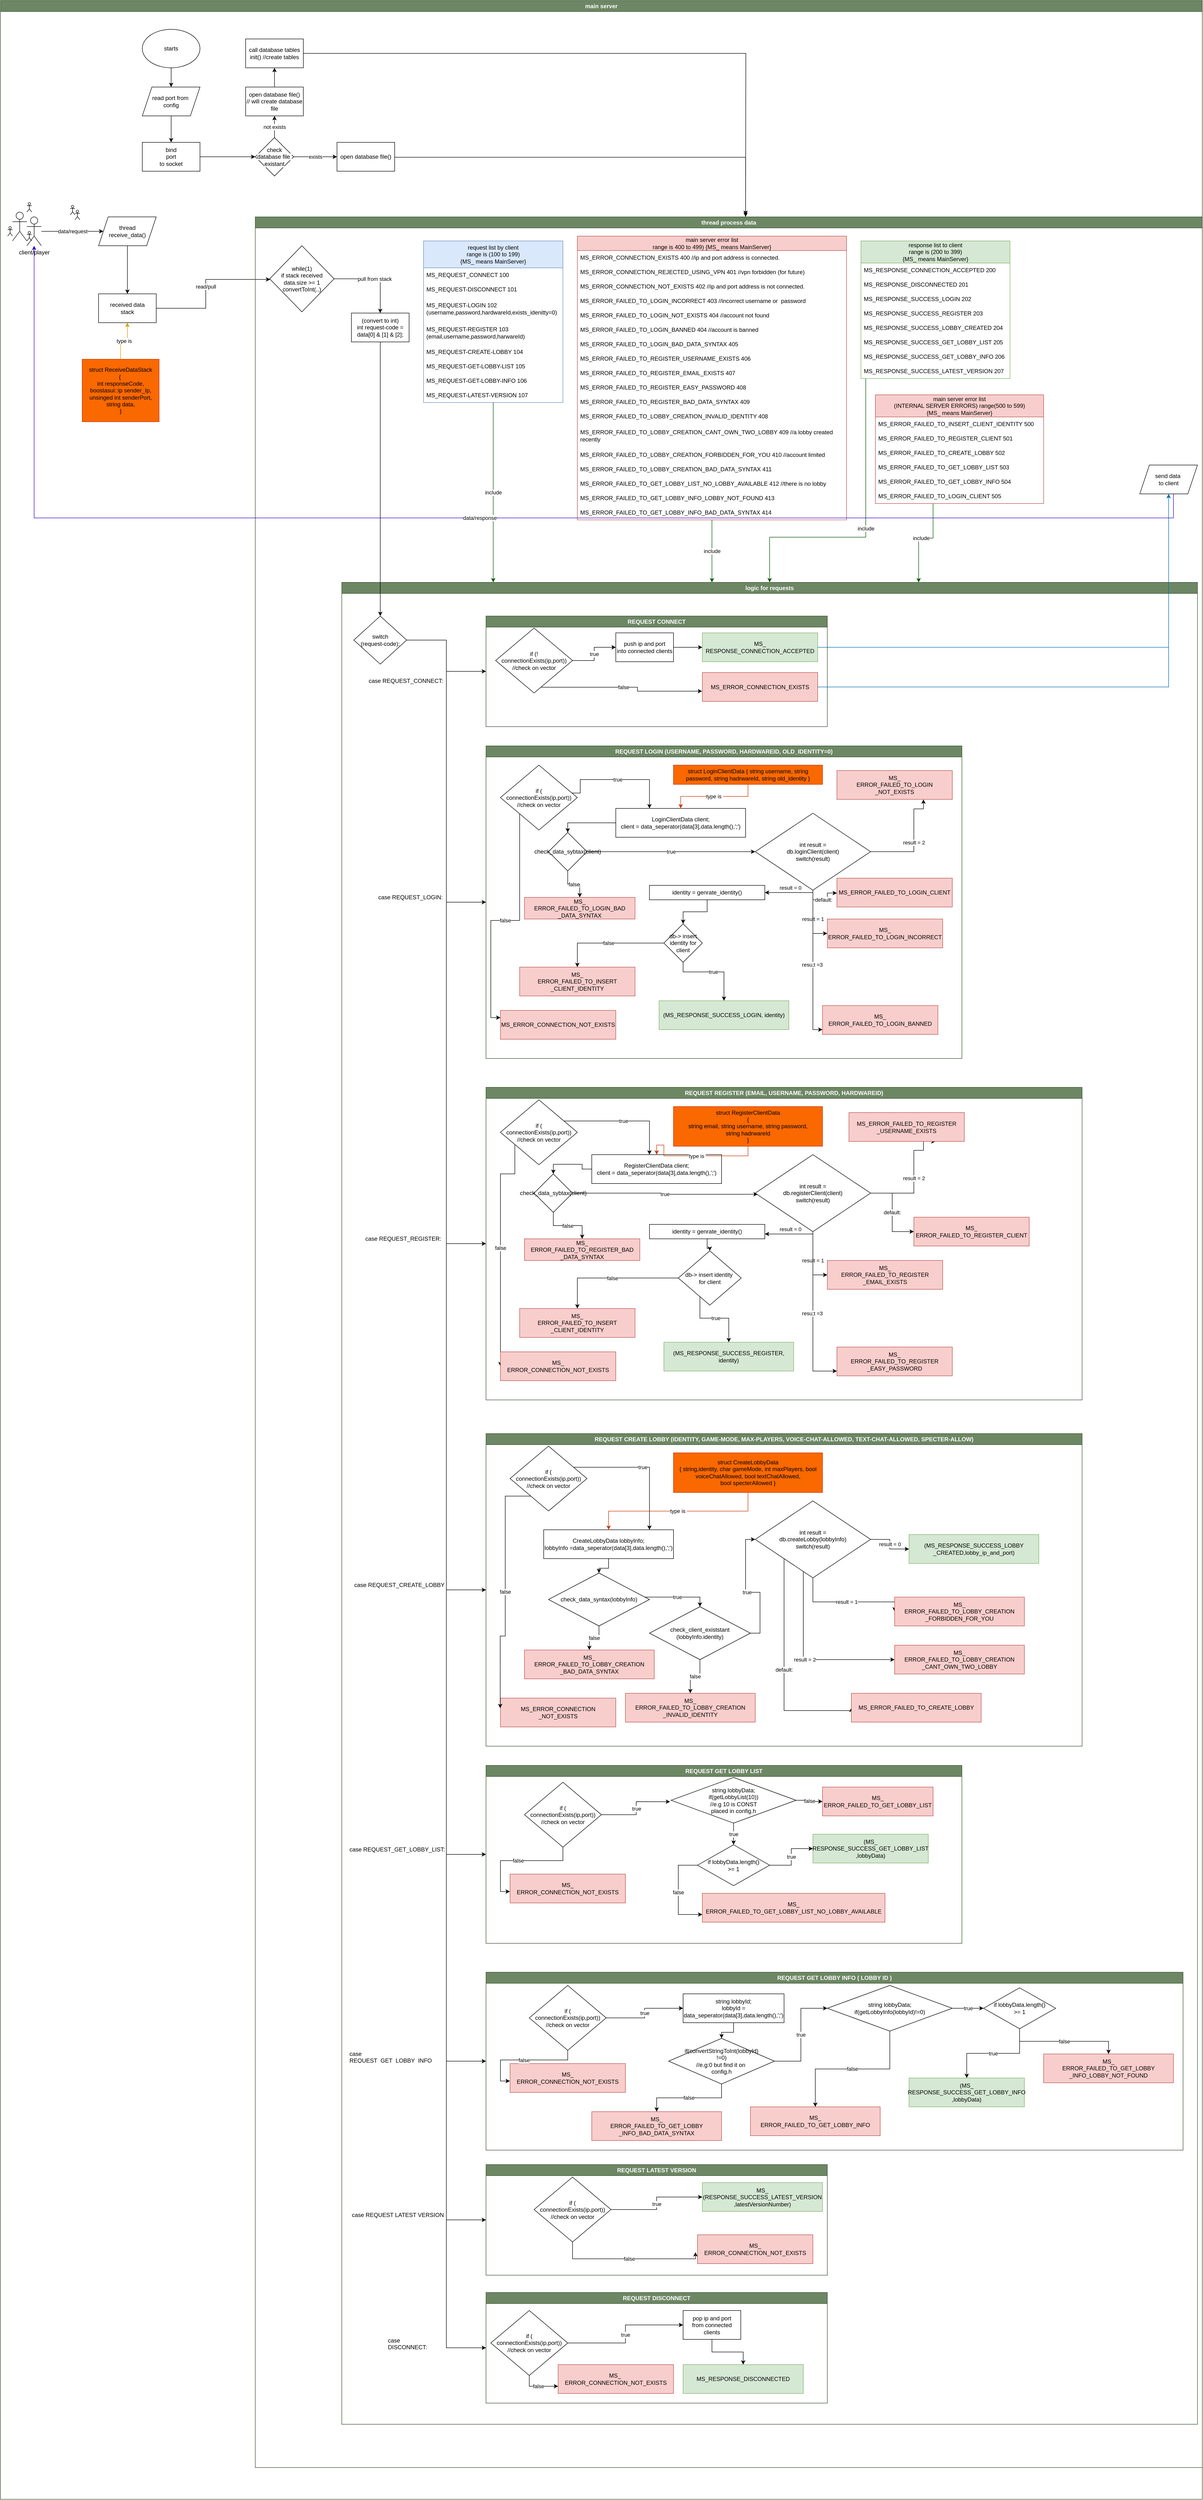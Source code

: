<mxfile version="22.0.8" type="device">
  <diagram name="Page-1" id="azRUGM-k3TKP_3XNvaB3">
    <mxGraphModel dx="-1501" dy="528" grid="1" gridSize="10" guides="1" tooltips="1" connect="1" arrows="1" fold="1" page="1" pageScale="1" pageWidth="850" pageHeight="1100" math="0" shadow="0">
      <root>
        <mxCell id="0" />
        <mxCell id="1" parent="0" />
        <mxCell id="MEPwgqZxPiuvLqhP0Cy9-226" value="main server" style="swimlane;whiteSpace=wrap;html=1;fillColor=#6d8764;strokeColor=#3A5431;fontColor=#ffffff;" parent="1" vertex="1">
          <mxGeometry x="2590" y="24" width="2500" height="5196" as="geometry" />
        </mxCell>
        <mxCell id="MEPwgqZxPiuvLqhP0Cy9-230" style="edgeStyle=orthogonalEdgeStyle;rounded=0;orthogonalLoop=1;jettySize=auto;html=1;" parent="MEPwgqZxPiuvLqhP0Cy9-226" source="MEPwgqZxPiuvLqhP0Cy9-225" target="MEPwgqZxPiuvLqhP0Cy9-228" edge="1">
          <mxGeometry relative="1" as="geometry" />
        </mxCell>
        <mxCell id="MEPwgqZxPiuvLqhP0Cy9-225" value="starts" style="ellipse;whiteSpace=wrap;html=1;" parent="MEPwgqZxPiuvLqhP0Cy9-226" vertex="1">
          <mxGeometry x="295" y="60" width="120" height="80" as="geometry" />
        </mxCell>
        <mxCell id="MEPwgqZxPiuvLqhP0Cy9-232" style="edgeStyle=orthogonalEdgeStyle;rounded=0;orthogonalLoop=1;jettySize=auto;html=1;" parent="MEPwgqZxPiuvLqhP0Cy9-226" source="MEPwgqZxPiuvLqhP0Cy9-228" target="7CV7AIJIuee-TCLGBwQf-2" edge="1">
          <mxGeometry relative="1" as="geometry">
            <mxPoint x="355.034" y="270.034" as="targetPoint" />
          </mxGeometry>
        </mxCell>
        <mxCell id="MEPwgqZxPiuvLqhP0Cy9-228" value="read port from&amp;nbsp;&lt;br&gt;config" style="shape=parallelogram;perimeter=parallelogramPerimeter;whiteSpace=wrap;html=1;fixedSize=1;" parent="MEPwgqZxPiuvLqhP0Cy9-226" vertex="1">
          <mxGeometry x="295" y="180" width="120" height="60" as="geometry" />
        </mxCell>
        <mxCell id="MEPwgqZxPiuvLqhP0Cy9-239" value="data/request" style="edgeStyle=orthogonalEdgeStyle;rounded=0;orthogonalLoop=1;jettySize=auto;html=1;" parent="MEPwgqZxPiuvLqhP0Cy9-226" source="MEPwgqZxPiuvLqhP0Cy9-237" target="MEPwgqZxPiuvLqhP0Cy9-238" edge="1">
          <mxGeometry relative="1" as="geometry" />
        </mxCell>
        <mxCell id="MEPwgqZxPiuvLqhP0Cy9-237" value="client/player" style="shape=umlActor;verticalLabelPosition=bottom;verticalAlign=top;html=1;outlineConnect=0;" parent="MEPwgqZxPiuvLqhP0Cy9-226" vertex="1">
          <mxGeometry x="55" y="450" width="30" height="60" as="geometry" />
        </mxCell>
        <mxCell id="MEPwgqZxPiuvLqhP0Cy9-241" style="edgeStyle=orthogonalEdgeStyle;rounded=0;orthogonalLoop=1;jettySize=auto;html=1;entryX=0.5;entryY=0;entryDx=0;entryDy=0;" parent="MEPwgqZxPiuvLqhP0Cy9-226" source="MEPwgqZxPiuvLqhP0Cy9-238" target="MEPwgqZxPiuvLqhP0Cy9-242" edge="1">
          <mxGeometry relative="1" as="geometry">
            <mxPoint x="190" y="631.333" as="targetPoint" />
          </mxGeometry>
        </mxCell>
        <mxCell id="MEPwgqZxPiuvLqhP0Cy9-238" value="thread&lt;br&gt;receive_data()" style="shape=parallelogram;perimeter=parallelogramPerimeter;whiteSpace=wrap;html=1;fixedSize=1;" parent="MEPwgqZxPiuvLqhP0Cy9-226" vertex="1">
          <mxGeometry x="204" y="450" width="120" height="60" as="geometry" />
        </mxCell>
        <mxCell id="MEPwgqZxPiuvLqhP0Cy9-247" value="read/pull" style="edgeStyle=orthogonalEdgeStyle;rounded=0;orthogonalLoop=1;jettySize=auto;html=1;" parent="MEPwgqZxPiuvLqhP0Cy9-226" source="MEPwgqZxPiuvLqhP0Cy9-242" target="MEPwgqZxPiuvLqhP0Cy9-271" edge="1">
          <mxGeometry relative="1" as="geometry">
            <mxPoint x="744" y="630" as="targetPoint" />
            <Array as="points">
              <mxPoint x="427" y="640" />
              <mxPoint x="427" y="580" />
            </Array>
          </mxGeometry>
        </mxCell>
        <mxCell id="MEPwgqZxPiuvLqhP0Cy9-242" value="received data&lt;br&gt;stack" style="rounded=0;whiteSpace=wrap;html=1;" parent="MEPwgqZxPiuvLqhP0Cy9-226" vertex="1">
          <mxGeometry x="204" y="610" width="120" height="60" as="geometry" />
        </mxCell>
        <mxCell id="MEPwgqZxPiuvLqhP0Cy9-262" value="thread process data" style="swimlane;whiteSpace=wrap;html=1;fillColor=#6d8764;fontColor=#ffffff;strokeColor=#3A5431;" parent="MEPwgqZxPiuvLqhP0Cy9-226" vertex="1">
          <mxGeometry x="530" y="450" width="1970" height="4680" as="geometry" />
        </mxCell>
        <mxCell id="MEPwgqZxPiuvLqhP0Cy9-389" value="&lt;span style=&quot;color: rgb(0, 0, 0); font-family: Helvetica; font-size: 11px; font-style: normal; font-variant-ligatures: normal; font-variant-caps: normal; font-weight: 400; letter-spacing: normal; orphans: 2; text-align: center; text-indent: 0px; text-transform: none; widows: 2; word-spacing: 0px; -webkit-text-stroke-width: 0px; background-color: rgb(255, 255, 255); text-decoration-thickness: initial; text-decoration-style: initial; text-decoration-color: initial; float: none; display: inline !important;&quot;&gt;pull from stack&lt;/span&gt;" style="edgeStyle=orthogonalEdgeStyle;rounded=0;orthogonalLoop=1;jettySize=auto;html=1;" parent="MEPwgqZxPiuvLqhP0Cy9-262" source="MEPwgqZxPiuvLqhP0Cy9-271" target="MEPwgqZxPiuvLqhP0Cy9-371" edge="1">
          <mxGeometry relative="1" as="geometry" />
        </mxCell>
        <mxCell id="MEPwgqZxPiuvLqhP0Cy9-271" value="while(1)&lt;br&gt;if stack received data.size &amp;gt;= 1&lt;br&gt;convertToInt(..)" style="rhombus;whiteSpace=wrap;html=1;" parent="MEPwgqZxPiuvLqhP0Cy9-262" vertex="1">
          <mxGeometry x="30" y="60" width="134" height="137.5" as="geometry" />
        </mxCell>
        <mxCell id="MEPwgqZxPiuvLqhP0Cy9-365" value="include" style="edgeStyle=orthogonalEdgeStyle;rounded=0;orthogonalLoop=1;jettySize=auto;html=1;fillColor=#008a00;strokeColor=#005700;" parent="MEPwgqZxPiuvLqhP0Cy9-262" source="MEPwgqZxPiuvLqhP0Cy9-277" target="MEPwgqZxPiuvLqhP0Cy9-363" edge="1">
          <mxGeometry relative="1" as="geometry">
            <Array as="points">
              <mxPoint x="450" y="350" />
              <mxPoint x="450" y="350" />
            </Array>
          </mxGeometry>
        </mxCell>
        <mxCell id="MEPwgqZxPiuvLqhP0Cy9-277" value="request list by client&lt;br&gt;range is (100 to 199)&lt;br&gt;{MS_ means MainServer}" style="swimlane;fontStyle=0;childLayout=stackLayout;horizontal=1;startSize=56;horizontalStack=0;resizeParent=1;resizeParentMax=0;resizeLast=0;collapsible=1;marginBottom=0;whiteSpace=wrap;html=1;fillColor=#dae8fc;strokeColor=#6c8ebf;" parent="MEPwgqZxPiuvLqhP0Cy9-262" vertex="1">
          <mxGeometry x="350" y="50" width="290" height="336" as="geometry" />
        </mxCell>
        <mxCell id="MEPwgqZxPiuvLqhP0Cy9-278" value="MS_REQUEST_CONNECT 100" style="text;strokeColor=none;fillColor=none;align=left;verticalAlign=middle;spacingLeft=4;spacingRight=4;overflow=hidden;points=[[0,0.5],[1,0.5]];portConstraint=eastwest;rotatable=0;whiteSpace=wrap;html=1;" parent="MEPwgqZxPiuvLqhP0Cy9-277" vertex="1">
          <mxGeometry y="56" width="290" height="30" as="geometry" />
        </mxCell>
        <mxCell id="MEPwgqZxPiuvLqhP0Cy9-558" value="MS_REQUEST-DISCONNECT 101" style="text;strokeColor=none;fillColor=none;align=left;verticalAlign=middle;spacingLeft=4;spacingRight=4;overflow=hidden;points=[[0,0.5],[1,0.5]];portConstraint=eastwest;rotatable=0;whiteSpace=wrap;html=1;" parent="MEPwgqZxPiuvLqhP0Cy9-277" vertex="1">
          <mxGeometry y="86" width="290" height="30" as="geometry" />
        </mxCell>
        <mxCell id="MEPwgqZxPiuvLqhP0Cy9-279" value="MS_REQUEST-LOGIN 102&lt;br&gt;(username,password,hardwareId,exists_idenitty=0)" style="text;strokeColor=none;fillColor=none;align=left;verticalAlign=middle;spacingLeft=4;spacingRight=4;overflow=hidden;points=[[0,0.5],[1,0.5]];portConstraint=eastwest;rotatable=0;whiteSpace=wrap;html=1;" parent="MEPwgqZxPiuvLqhP0Cy9-277" vertex="1">
          <mxGeometry y="116" width="290" height="50" as="geometry" />
        </mxCell>
        <mxCell id="MEPwgqZxPiuvLqhP0Cy9-280" value="MS_REQUEST-REGISTER 103&lt;br&gt;(email,username,password,harwareId)" style="text;strokeColor=none;fillColor=none;align=left;verticalAlign=middle;spacingLeft=4;spacingRight=4;overflow=hidden;points=[[0,0.5],[1,0.5]];portConstraint=eastwest;rotatable=0;whiteSpace=wrap;html=1;" parent="MEPwgqZxPiuvLqhP0Cy9-277" vertex="1">
          <mxGeometry y="166" width="290" height="50" as="geometry" />
        </mxCell>
        <mxCell id="MEPwgqZxPiuvLqhP0Cy9-387" value="MS_REQUEST-CREATE-LOBBY 104" style="text;strokeColor=none;fillColor=none;align=left;verticalAlign=middle;spacingLeft=4;spacingRight=4;overflow=hidden;points=[[0,0.5],[1,0.5]];portConstraint=eastwest;rotatable=0;whiteSpace=wrap;html=1;" parent="MEPwgqZxPiuvLqhP0Cy9-277" vertex="1">
          <mxGeometry y="216" width="290" height="30" as="geometry" />
        </mxCell>
        <mxCell id="MEPwgqZxPiuvLqhP0Cy9-390" value="MS_REQUEST-GET-LOBBY-LIST 105" style="text;strokeColor=none;fillColor=none;align=left;verticalAlign=middle;spacingLeft=4;spacingRight=4;overflow=hidden;points=[[0,0.5],[1,0.5]];portConstraint=eastwest;rotatable=0;whiteSpace=wrap;html=1;" parent="MEPwgqZxPiuvLqhP0Cy9-277" vertex="1">
          <mxGeometry y="246" width="290" height="30" as="geometry" />
        </mxCell>
        <mxCell id="MEPwgqZxPiuvLqhP0Cy9-391" value="MS_REQUEST-GET-LOBBY-INFO 106" style="text;strokeColor=none;fillColor=none;align=left;verticalAlign=middle;spacingLeft=4;spacingRight=4;overflow=hidden;points=[[0,0.5],[1,0.5]];portConstraint=eastwest;rotatable=0;whiteSpace=wrap;html=1;" parent="MEPwgqZxPiuvLqhP0Cy9-277" vertex="1">
          <mxGeometry y="276" width="290" height="30" as="geometry" />
        </mxCell>
        <mxCell id="MEPwgqZxPiuvLqhP0Cy9-392" value="MS_REQUEST-LATEST-VERSION 107" style="text;strokeColor=none;fillColor=none;align=left;verticalAlign=middle;spacingLeft=4;spacingRight=4;overflow=hidden;points=[[0,0.5],[1,0.5]];portConstraint=eastwest;rotatable=0;whiteSpace=wrap;html=1;" parent="MEPwgqZxPiuvLqhP0Cy9-277" vertex="1">
          <mxGeometry y="306" width="290" height="30" as="geometry" />
        </mxCell>
        <mxCell id="fxEhZJ05vs9Y4Ojiw07M-29" value="include" style="edgeStyle=orthogonalEdgeStyle;rounded=0;orthogonalLoop=1;jettySize=auto;html=1;fillColor=#008a00;strokeColor=#005700;" parent="MEPwgqZxPiuvLqhP0Cy9-262" source="MEPwgqZxPiuvLqhP0Cy9-299" target="MEPwgqZxPiuvLqhP0Cy9-363" edge="1">
          <mxGeometry relative="1" as="geometry">
            <Array as="points">
              <mxPoint x="1270" y="666" />
              <mxPoint x="1070" y="666" />
            </Array>
          </mxGeometry>
        </mxCell>
        <mxCell id="MEPwgqZxPiuvLqhP0Cy9-299" value="response list to client&lt;br&gt;range is (200 to 399)&lt;br&gt;{MS_ means MainServer}" style="swimlane;fontStyle=0;childLayout=stackLayout;horizontal=1;startSize=46;horizontalStack=0;resizeParent=1;resizeParentMax=0;resizeLast=0;collapsible=1;marginBottom=0;whiteSpace=wrap;html=1;fillColor=#d5e8d4;strokeColor=#82b366;" parent="MEPwgqZxPiuvLqhP0Cy9-262" vertex="1">
          <mxGeometry x="1260" y="50" width="310" height="286" as="geometry" />
        </mxCell>
        <mxCell id="MEPwgqZxPiuvLqhP0Cy9-300" value="MS_RESPONSE_&lt;span style=&quot;text-align: center;&quot;&gt;CONNECTION_ACCEPTED 200&lt;/span&gt;" style="text;strokeColor=none;fillColor=none;align=left;verticalAlign=middle;spacingLeft=4;spacingRight=4;overflow=hidden;points=[[0,0.5],[1,0.5]];portConstraint=eastwest;rotatable=0;whiteSpace=wrap;html=1;" parent="MEPwgqZxPiuvLqhP0Cy9-299" vertex="1">
          <mxGeometry y="46" width="310" height="30" as="geometry" />
        </mxCell>
        <mxCell id="MEPwgqZxPiuvLqhP0Cy9-559" value="MS_&lt;span style=&quot;background-color: initial; text-align: center;&quot;&gt;RESPONSE_DISCONNECTED 201&lt;/span&gt;" style="text;strokeColor=none;fillColor=none;align=left;verticalAlign=middle;spacingLeft=4;spacingRight=4;overflow=hidden;points=[[0,0.5],[1,0.5]];portConstraint=eastwest;rotatable=0;whiteSpace=wrap;html=1;" parent="MEPwgqZxPiuvLqhP0Cy9-299" vertex="1">
          <mxGeometry y="76" width="310" height="30" as="geometry" />
        </mxCell>
        <mxCell id="MEPwgqZxPiuvLqhP0Cy9-584" value="&lt;div style=&quot;text-align: center;&quot;&gt;&lt;span style=&quot;background-color: initial;&quot;&gt;MS_RESPONSE_SUCCESS_LOGIN 202&lt;/span&gt;&lt;/div&gt;" style="text;strokeColor=none;fillColor=none;align=left;verticalAlign=middle;spacingLeft=4;spacingRight=4;overflow=hidden;points=[[0,0.5],[1,0.5]];portConstraint=eastwest;rotatable=0;whiteSpace=wrap;html=1;" parent="MEPwgqZxPiuvLqhP0Cy9-299" vertex="1">
          <mxGeometry y="106" width="310" height="30" as="geometry" />
        </mxCell>
        <mxCell id="MEPwgqZxPiuvLqhP0Cy9-667" value="MS_&lt;span style=&quot;text-align: center; background-color: initial;&quot;&gt;RESPONSE_SUCCESS_REGISTER 203&lt;/span&gt;" style="text;strokeColor=none;fillColor=none;align=left;verticalAlign=middle;spacingLeft=4;spacingRight=4;overflow=hidden;points=[[0,0.5],[1,0.5]];portConstraint=eastwest;rotatable=0;whiteSpace=wrap;html=1;" parent="MEPwgqZxPiuvLqhP0Cy9-299" vertex="1">
          <mxGeometry y="136" width="310" height="30" as="geometry" />
        </mxCell>
        <mxCell id="MEPwgqZxPiuvLqhP0Cy9-668" value="&lt;div style=&quot;text-align: center;&quot;&gt;MS_RESPONSE_SUCCESS_LOBBY_CREATED 204&lt;br&gt;&lt;/div&gt;" style="text;strokeColor=none;fillColor=none;align=left;verticalAlign=middle;spacingLeft=4;spacingRight=4;overflow=hidden;points=[[0,0.5],[1,0.5]];portConstraint=eastwest;rotatable=0;whiteSpace=wrap;html=1;" parent="MEPwgqZxPiuvLqhP0Cy9-299" vertex="1">
          <mxGeometry y="166" width="310" height="30" as="geometry" />
        </mxCell>
        <mxCell id="MEPwgqZxPiuvLqhP0Cy9-795" value="MS_RESPONSE_SUCCESS_GET_LOBBY_LIST&lt;span style=&quot;text-align: center; background-color: initial;&quot;&gt;&amp;nbsp;205&lt;/span&gt;" style="text;strokeColor=none;fillColor=none;align=left;verticalAlign=middle;spacingLeft=4;spacingRight=4;overflow=hidden;points=[[0,0.5],[1,0.5]];portConstraint=eastwest;rotatable=0;whiteSpace=wrap;html=1;" parent="MEPwgqZxPiuvLqhP0Cy9-299" vertex="1">
          <mxGeometry y="196" width="310" height="30" as="geometry" />
        </mxCell>
        <mxCell id="MEPwgqZxPiuvLqhP0Cy9-817" value="MS_RESPONSE_SUCCESS_GET_LOBBY_INFO&lt;span style=&quot;text-align: center; background-color: initial;&quot;&gt;&amp;nbsp;206&lt;/span&gt;" style="text;strokeColor=none;fillColor=none;align=left;verticalAlign=middle;spacingLeft=4;spacingRight=4;overflow=hidden;points=[[0,0.5],[1,0.5]];portConstraint=eastwest;rotatable=0;whiteSpace=wrap;html=1;" parent="MEPwgqZxPiuvLqhP0Cy9-299" vertex="1">
          <mxGeometry y="226" width="310" height="30" as="geometry" />
        </mxCell>
        <mxCell id="MEPwgqZxPiuvLqhP0Cy9-902" value="MS_RESPONSE_SUCCESS_LATEST_VERSION&lt;span style=&quot;text-align: center; background-color: initial;&quot;&gt;&amp;nbsp;207&lt;/span&gt;" style="text;strokeColor=none;fillColor=none;align=left;verticalAlign=middle;spacingLeft=4;spacingRight=4;overflow=hidden;points=[[0,0.5],[1,0.5]];portConstraint=eastwest;rotatable=0;whiteSpace=wrap;html=1;" parent="MEPwgqZxPiuvLqhP0Cy9-299" vertex="1">
          <mxGeometry y="256" width="310" height="30" as="geometry" />
        </mxCell>
        <mxCell id="MEPwgqZxPiuvLqhP0Cy9-363" value="logic for requests" style="swimlane;whiteSpace=wrap;html=1;fillColor=#6d8764;fontColor=#ffffff;strokeColor=#3A5431;" parent="MEPwgqZxPiuvLqhP0Cy9-262" vertex="1">
          <mxGeometry x="180" y="760" width="1780" height="3830" as="geometry" />
        </mxCell>
        <mxCell id="MEPwgqZxPiuvLqhP0Cy9-432" style="edgeStyle=orthogonalEdgeStyle;rounded=0;orthogonalLoop=1;jettySize=auto;html=1;entryX=0;entryY=0.5;entryDx=0;entryDy=0;" parent="MEPwgqZxPiuvLqhP0Cy9-363" source="MEPwgqZxPiuvLqhP0Cy9-368" target="MEPwgqZxPiuvLqhP0Cy9-431" edge="1">
          <mxGeometry relative="1" as="geometry" />
        </mxCell>
        <mxCell id="MEPwgqZxPiuvLqhP0Cy9-463" style="edgeStyle=orthogonalEdgeStyle;rounded=0;orthogonalLoop=1;jettySize=auto;html=1;entryX=0;entryY=0.5;entryDx=0;entryDy=0;" parent="MEPwgqZxPiuvLqhP0Cy9-363" source="MEPwgqZxPiuvLqhP0Cy9-368" target="MEPwgqZxPiuvLqhP0Cy9-452" edge="1">
          <mxGeometry relative="1" as="geometry" />
        </mxCell>
        <mxCell id="MEPwgqZxPiuvLqhP0Cy9-666" style="edgeStyle=orthogonalEdgeStyle;rounded=0;orthogonalLoop=1;jettySize=auto;html=1;entryX=0;entryY=0.5;entryDx=0;entryDy=0;" parent="MEPwgqZxPiuvLqhP0Cy9-363" source="MEPwgqZxPiuvLqhP0Cy9-368" target="MEPwgqZxPiuvLqhP0Cy9-639" edge="1">
          <mxGeometry relative="1" as="geometry" />
        </mxCell>
        <mxCell id="MEPwgqZxPiuvLqhP0Cy9-765" style="edgeStyle=orthogonalEdgeStyle;rounded=0;orthogonalLoop=1;jettySize=auto;html=1;entryX=0;entryY=0.5;entryDx=0;entryDy=0;" parent="MEPwgqZxPiuvLqhP0Cy9-363" source="MEPwgqZxPiuvLqhP0Cy9-368" target="MEPwgqZxPiuvLqhP0Cy9-695" edge="1">
          <mxGeometry relative="1" as="geometry" />
        </mxCell>
        <mxCell id="MEPwgqZxPiuvLqhP0Cy9-777" style="edgeStyle=orthogonalEdgeStyle;rounded=0;orthogonalLoop=1;jettySize=auto;html=1;entryX=0;entryY=0.5;entryDx=0;entryDy=0;" parent="MEPwgqZxPiuvLqhP0Cy9-363" source="MEPwgqZxPiuvLqhP0Cy9-368" target="MEPwgqZxPiuvLqhP0Cy9-766" edge="1">
          <mxGeometry relative="1" as="geometry" />
        </mxCell>
        <mxCell id="MEPwgqZxPiuvLqhP0Cy9-887" style="edgeStyle=orthogonalEdgeStyle;rounded=0;orthogonalLoop=1;jettySize=auto;html=1;entryX=0;entryY=0.5;entryDx=0;entryDy=0;" parent="MEPwgqZxPiuvLqhP0Cy9-363" source="MEPwgqZxPiuvLqhP0Cy9-368" target="MEPwgqZxPiuvLqhP0Cy9-801" edge="1">
          <mxGeometry relative="1" as="geometry" />
        </mxCell>
        <mxCell id="MEPwgqZxPiuvLqhP0Cy9-904" style="edgeStyle=orthogonalEdgeStyle;rounded=0;orthogonalLoop=1;jettySize=auto;html=1;entryX=0;entryY=0.5;entryDx=0;entryDy=0;" parent="MEPwgqZxPiuvLqhP0Cy9-363" source="MEPwgqZxPiuvLqhP0Cy9-368" target="MEPwgqZxPiuvLqhP0Cy9-888" edge="1">
          <mxGeometry relative="1" as="geometry" />
        </mxCell>
        <mxCell id="fxEhZJ05vs9Y4Ojiw07M-22" style="edgeStyle=orthogonalEdgeStyle;rounded=0;orthogonalLoop=1;jettySize=auto;html=1;entryX=0;entryY=0.5;entryDx=0;entryDy=0;" parent="MEPwgqZxPiuvLqhP0Cy9-363" source="MEPwgqZxPiuvLqhP0Cy9-368" target="fxEhZJ05vs9Y4Ojiw07M-11" edge="1">
          <mxGeometry relative="1" as="geometry" />
        </mxCell>
        <mxCell id="MEPwgqZxPiuvLqhP0Cy9-368" value="switch&lt;br&gt;(request-code):" style="rhombus;whiteSpace=wrap;html=1;" parent="MEPwgqZxPiuvLqhP0Cy9-363" vertex="1">
          <mxGeometry x="25" y="70" width="110" height="100" as="geometry" />
        </mxCell>
        <mxCell id="MEPwgqZxPiuvLqhP0Cy9-393" value="case REQUEST_CONNECT:" style="text;strokeColor=none;fillColor=none;align=left;verticalAlign=middle;spacingLeft=4;spacingRight=4;overflow=hidden;points=[[0,0.5],[1,0.5]];portConstraint=eastwest;rotatable=0;whiteSpace=wrap;html=1;" parent="MEPwgqZxPiuvLqhP0Cy9-363" vertex="1">
          <mxGeometry x="50" y="190" width="185" height="30" as="geometry" />
        </mxCell>
        <mxCell id="MEPwgqZxPiuvLqhP0Cy9-394" value="case REQUEST_LOGIN:" style="text;strokeColor=none;fillColor=none;align=left;verticalAlign=middle;spacingLeft=4;spacingRight=4;overflow=hidden;points=[[0,0.5],[1,0.5]];portConstraint=eastwest;rotatable=0;whiteSpace=wrap;html=1;" parent="MEPwgqZxPiuvLqhP0Cy9-363" vertex="1">
          <mxGeometry x="70" y="640" width="185" height="30" as="geometry" />
        </mxCell>
        <mxCell id="MEPwgqZxPiuvLqhP0Cy9-395" value="case REQUEST_REGISTER:" style="text;strokeColor=none;fillColor=none;align=left;verticalAlign=middle;spacingLeft=4;spacingRight=4;overflow=hidden;points=[[0,0.5],[1,0.5]];portConstraint=eastwest;rotatable=0;whiteSpace=wrap;html=1;" parent="MEPwgqZxPiuvLqhP0Cy9-363" vertex="1">
          <mxGeometry x="42.5" y="1350" width="185" height="30" as="geometry" />
        </mxCell>
        <mxCell id="MEPwgqZxPiuvLqhP0Cy9-407" value="case REQUEST_CREATE_LOBBY" style="text;strokeColor=none;fillColor=none;align=left;verticalAlign=middle;spacingLeft=4;spacingRight=4;overflow=hidden;points=[[0,0.5],[1,0.5]];portConstraint=eastwest;rotatable=0;whiteSpace=wrap;html=1;" parent="MEPwgqZxPiuvLqhP0Cy9-363" vertex="1">
          <mxGeometry x="20" y="2070" width="200" height="30" as="geometry" />
        </mxCell>
        <mxCell id="MEPwgqZxPiuvLqhP0Cy9-411" value="case REQUEST_GET_LOBBY_LIST:" style="text;strokeColor=none;fillColor=none;align=left;verticalAlign=middle;spacingLeft=4;spacingRight=4;overflow=hidden;points=[[0,0.5],[1,0.5]];portConstraint=eastwest;rotatable=0;whiteSpace=wrap;html=1;" parent="MEPwgqZxPiuvLqhP0Cy9-363" vertex="1">
          <mxGeometry x="10" y="2620" width="237.5" height="30" as="geometry" />
        </mxCell>
        <mxCell id="MEPwgqZxPiuvLqhP0Cy9-414" value="case REQUEST_GET_LOBBY_INFO" style="text;strokeColor=none;fillColor=none;align=left;verticalAlign=middle;spacingLeft=4;spacingRight=4;overflow=hidden;points=[[0,0.5],[1,0.5]];portConstraint=eastwest;rotatable=0;whiteSpace=wrap;html=1;" parent="MEPwgqZxPiuvLqhP0Cy9-363" vertex="1">
          <mxGeometry x="10" y="3050" width="210" height="30" as="geometry" />
        </mxCell>
        <mxCell id="MEPwgqZxPiuvLqhP0Cy9-415" value="case REQUEST LATEST VERSION" style="text;strokeColor=none;fillColor=none;align=left;verticalAlign=middle;spacingLeft=4;spacingRight=4;overflow=hidden;points=[[0,0.5],[1,0.5]];portConstraint=eastwest;rotatable=0;whiteSpace=wrap;html=1;" parent="MEPwgqZxPiuvLqhP0Cy9-363" vertex="1">
          <mxGeometry x="15" y="3380" width="210" height="30" as="geometry" />
        </mxCell>
        <mxCell id="MEPwgqZxPiuvLqhP0Cy9-431" value="REQUEST CONNECT" style="swimlane;whiteSpace=wrap;html=1;fillColor=#6d8764;fontColor=#ffffff;strokeColor=#3A5431;" parent="MEPwgqZxPiuvLqhP0Cy9-363" vertex="1">
          <mxGeometry x="300" y="70" width="710" height="230" as="geometry">
            <mxRectangle x="300" y="150" width="160" height="30" as="alternateBounds" />
          </mxGeometry>
        </mxCell>
        <mxCell id="MEPwgqZxPiuvLqhP0Cy9-451" style="edgeStyle=orthogonalEdgeStyle;rounded=0;orthogonalLoop=1;jettySize=auto;html=1;" parent="MEPwgqZxPiuvLqhP0Cy9-431" source="MEPwgqZxPiuvLqhP0Cy9-433" target="MEPwgqZxPiuvLqhP0Cy9-450" edge="1">
          <mxGeometry relative="1" as="geometry" />
        </mxCell>
        <mxCell id="MEPwgqZxPiuvLqhP0Cy9-433" value="push ip and port&lt;br&gt;into connected clients" style="rounded=0;whiteSpace=wrap;html=1;" parent="MEPwgqZxPiuvLqhP0Cy9-431" vertex="1">
          <mxGeometry x="270" y="35" width="120" height="60" as="geometry" />
        </mxCell>
        <mxCell id="c4LoHASKc-OdBwlpcjst-3" value="true" style="edgeStyle=orthogonalEdgeStyle;rounded=0;orthogonalLoop=1;jettySize=auto;html=1;entryX=0;entryY=0.5;entryDx=0;entryDy=0;" edge="1" parent="MEPwgqZxPiuvLqhP0Cy9-431" source="MEPwgqZxPiuvLqhP0Cy9-434" target="MEPwgqZxPiuvLqhP0Cy9-433">
          <mxGeometry relative="1" as="geometry" />
        </mxCell>
        <mxCell id="MEPwgqZxPiuvLqhP0Cy9-434" value="if (!&lt;br&gt;connectionExists(ip,port))&lt;br&gt;//check on vector" style="rhombus;whiteSpace=wrap;html=1;" parent="MEPwgqZxPiuvLqhP0Cy9-431" vertex="1">
          <mxGeometry x="20" y="25" width="160" height="135" as="geometry" />
        </mxCell>
        <mxCell id="MEPwgqZxPiuvLqhP0Cy9-450" value="MS_&lt;br&gt;RESPONSE_CONNECTION_ACCEPTED" style="rounded=0;whiteSpace=wrap;html=1;fillColor=#d5e8d4;strokeColor=#82b366;" parent="MEPwgqZxPiuvLqhP0Cy9-431" vertex="1">
          <mxGeometry x="450" y="35" width="240" height="60" as="geometry" />
        </mxCell>
        <mxCell id="MEPwgqZxPiuvLqhP0Cy9-467" value="MS_ERROR_CONNECTION_EXISTS" style="rounded=0;whiteSpace=wrap;html=1;fillColor=#f8cecc;strokeColor=#b85450;" parent="MEPwgqZxPiuvLqhP0Cy9-431" vertex="1">
          <mxGeometry x="450" y="117.5" width="240" height="60" as="geometry" />
        </mxCell>
        <mxCell id="c4LoHASKc-OdBwlpcjst-4" value="false" style="edgeStyle=orthogonalEdgeStyle;rounded=0;orthogonalLoop=1;jettySize=auto;html=1;entryX=-0.002;entryY=0.645;entryDx=0;entryDy=0;entryPerimeter=0;" edge="1" parent="MEPwgqZxPiuvLqhP0Cy9-431" source="MEPwgqZxPiuvLqhP0Cy9-434" target="MEPwgqZxPiuvLqhP0Cy9-467">
          <mxGeometry relative="1" as="geometry">
            <Array as="points">
              <mxPoint x="315" y="148" />
              <mxPoint x="315" y="156" />
            </Array>
          </mxGeometry>
        </mxCell>
        <mxCell id="MEPwgqZxPiuvLqhP0Cy9-452" value="REQUEST LOGIN (USERNAME, PASSWORD, HARDWAREID, OLD_IDENTITY=0)" style="swimlane;whiteSpace=wrap;html=1;fillColor=#6d8764;fontColor=#ffffff;strokeColor=#3A5431;" parent="MEPwgqZxPiuvLqhP0Cy9-363" vertex="1">
          <mxGeometry x="300" y="340" width="990" height="650" as="geometry">
            <mxRectangle x="300" y="150" width="160" height="30" as="alternateBounds" />
          </mxGeometry>
        </mxCell>
        <mxCell id="MEPwgqZxPiuvLqhP0Cy9-578" value="true" style="edgeStyle=orthogonalEdgeStyle;rounded=0;orthogonalLoop=1;jettySize=auto;html=1;exitX=0.911;exitY=0.43;exitDx=0;exitDy=0;exitPerimeter=0;" parent="MEPwgqZxPiuvLqhP0Cy9-452" source="c4LoHASKc-OdBwlpcjst-5" target="MEPwgqZxPiuvLqhP0Cy9-572" edge="1">
          <mxGeometry relative="1" as="geometry">
            <Array as="points">
              <mxPoint x="196" y="70" />
              <mxPoint x="340" y="70" />
            </Array>
            <mxPoint x="310.0" y="70.0" as="sourcePoint" />
          </mxGeometry>
        </mxCell>
        <mxCell id="MEPwgqZxPiuvLqhP0Cy9-564" value="MS_ERROR_CONNECTION_NOT_EXISTS" style="rounded=0;whiteSpace=wrap;html=1;fillColor=#f8cecc;strokeColor=#b85450;" parent="MEPwgqZxPiuvLqhP0Cy9-452" vertex="1">
          <mxGeometry x="30" y="550" width="240" height="60" as="geometry" />
        </mxCell>
        <mxCell id="MEPwgqZxPiuvLqhP0Cy9-876" style="edgeStyle=orthogonalEdgeStyle;rounded=0;orthogonalLoop=1;jettySize=auto;html=1;entryX=0.5;entryY=0;entryDx=0;entryDy=0;" parent="MEPwgqZxPiuvLqhP0Cy9-452" source="MEPwgqZxPiuvLqhP0Cy9-572" target="MEPwgqZxPiuvLqhP0Cy9-875" edge="1">
          <mxGeometry relative="1" as="geometry" />
        </mxCell>
        <mxCell id="MEPwgqZxPiuvLqhP0Cy9-572" value="LoginClientData&amp;nbsp;client;&lt;br&gt;client = data_seperator(data[3],data.length(),&#39;;&#39;)" style="rounded=0;whiteSpace=wrap;html=1;" parent="MEPwgqZxPiuvLqhP0Cy9-452" vertex="1">
          <mxGeometry x="270" y="130" width="270" height="60" as="geometry" />
        </mxCell>
        <mxCell id="MEPwgqZxPiuvLqhP0Cy9-573" value="struct LoginClientData { string username, string password, string hadrwareId, string old_identity }" style="rounded=0;whiteSpace=wrap;html=1;fillColor=#fa6800;fontColor=#000000;strokeColor=#C73500;" parent="MEPwgqZxPiuvLqhP0Cy9-452" vertex="1">
          <mxGeometry x="390" y="40" width="310" height="40" as="geometry" />
        </mxCell>
        <mxCell id="MEPwgqZxPiuvLqhP0Cy9-574" value="type is&amp;nbsp;" style="edgeStyle=orthogonalEdgeStyle;rounded=0;orthogonalLoop=1;jettySize=auto;html=1;entryX=0.5;entryY=0;entryDx=0;entryDy=0;fillColor=#fa6800;strokeColor=#C73500;" parent="MEPwgqZxPiuvLqhP0Cy9-452" source="MEPwgqZxPiuvLqhP0Cy9-573" target="MEPwgqZxPiuvLqhP0Cy9-572" edge="1">
          <mxGeometry relative="1" as="geometry" />
        </mxCell>
        <mxCell id="MEPwgqZxPiuvLqhP0Cy9-583" value="result = 0" style="edgeStyle=orthogonalEdgeStyle;rounded=0;orthogonalLoop=1;jettySize=auto;html=1;" parent="MEPwgqZxPiuvLqhP0Cy9-452" source="MEPwgqZxPiuvLqhP0Cy9-579" target="MEPwgqZxPiuvLqhP0Cy9-582" edge="1">
          <mxGeometry y="-10" relative="1" as="geometry">
            <Array as="points">
              <mxPoint x="680" y="305" />
            </Array>
            <mxPoint as="offset" />
          </mxGeometry>
        </mxCell>
        <mxCell id="MEPwgqZxPiuvLqhP0Cy9-610" value="result = 1" style="edgeStyle=orthogonalEdgeStyle;rounded=0;orthogonalLoop=1;jettySize=auto;html=1;entryX=0;entryY=0.5;entryDx=0;entryDy=0;" parent="MEPwgqZxPiuvLqhP0Cy9-452" source="MEPwgqZxPiuvLqhP0Cy9-579" target="MEPwgqZxPiuvLqhP0Cy9-608" edge="1">
          <mxGeometry relative="1" as="geometry" />
        </mxCell>
        <mxCell id="MEPwgqZxPiuvLqhP0Cy9-619" value="resu;t =3&amp;nbsp;" style="edgeStyle=orthogonalEdgeStyle;rounded=0;orthogonalLoop=1;jettySize=auto;html=1;" parent="MEPwgqZxPiuvLqhP0Cy9-452" source="MEPwgqZxPiuvLqhP0Cy9-579" target="MEPwgqZxPiuvLqhP0Cy9-618" edge="1">
          <mxGeometry relative="1" as="geometry">
            <Array as="points">
              <mxPoint x="680" y="590" />
            </Array>
          </mxGeometry>
        </mxCell>
        <mxCell id="MEPwgqZxPiuvLqhP0Cy9-620" value="result = 2" style="edgeStyle=orthogonalEdgeStyle;rounded=0;orthogonalLoop=1;jettySize=auto;html=1;entryX=0.75;entryY=1;entryDx=0;entryDy=0;" parent="MEPwgqZxPiuvLqhP0Cy9-452" source="MEPwgqZxPiuvLqhP0Cy9-579" target="MEPwgqZxPiuvLqhP0Cy9-611" edge="1">
          <mxGeometry relative="1" as="geometry">
            <Array as="points">
              <mxPoint x="890" y="220" />
              <mxPoint x="890" y="131" />
              <mxPoint x="910" y="131" />
            </Array>
          </mxGeometry>
        </mxCell>
        <mxCell id="c4LoHASKc-OdBwlpcjst-2" value="default:" style="edgeStyle=orthogonalEdgeStyle;rounded=0;orthogonalLoop=1;jettySize=auto;html=1;" edge="1" parent="MEPwgqZxPiuvLqhP0Cy9-452" source="MEPwgqZxPiuvLqhP0Cy9-579" target="c4LoHASKc-OdBwlpcjst-1">
          <mxGeometry relative="1" as="geometry">
            <Array as="points">
              <mxPoint x="680" y="320" />
              <mxPoint x="710" y="320" />
              <mxPoint x="710" y="306" />
            </Array>
          </mxGeometry>
        </mxCell>
        <mxCell id="MEPwgqZxPiuvLqhP0Cy9-579" value="&lt;span style=&quot;color: rgb(0, 0, 0); font-family: Helvetica; font-size: 12px; font-style: normal; font-variant-ligatures: normal; font-variant-caps: normal; font-weight: 400; letter-spacing: normal; orphans: 2; text-align: center; text-indent: 0px; text-transform: none; widows: 2; word-spacing: 0px; -webkit-text-stroke-width: 0px; background-color: rgb(251, 251, 251); text-decoration-thickness: initial; text-decoration-style: initial; text-decoration-color: initial; float: none; display: inline !important;&quot;&gt;int result =&lt;br&gt;db.loginClient(client)&lt;br&gt;switch(result)&lt;br&gt;&lt;/span&gt;" style="rhombus;whiteSpace=wrap;html=1;" parent="MEPwgqZxPiuvLqhP0Cy9-452" vertex="1">
          <mxGeometry x="560" y="140" width="240" height="160" as="geometry" />
        </mxCell>
        <mxCell id="MEPwgqZxPiuvLqhP0Cy9-602" style="edgeStyle=orthogonalEdgeStyle;rounded=0;orthogonalLoop=1;jettySize=auto;html=1;entryX=0.5;entryY=0;entryDx=0;entryDy=0;" parent="MEPwgqZxPiuvLqhP0Cy9-452" source="MEPwgqZxPiuvLqhP0Cy9-582" target="MEPwgqZxPiuvLqhP0Cy9-586" edge="1">
          <mxGeometry relative="1" as="geometry" />
        </mxCell>
        <mxCell id="MEPwgqZxPiuvLqhP0Cy9-582" value="identity = genrate_identity()" style="rounded=0;whiteSpace=wrap;html=1;" parent="MEPwgqZxPiuvLqhP0Cy9-452" vertex="1">
          <mxGeometry x="340" y="290" width="240" height="30" as="geometry" />
        </mxCell>
        <mxCell id="MEPwgqZxPiuvLqhP0Cy9-606" value="false" style="edgeStyle=orthogonalEdgeStyle;rounded=0;orthogonalLoop=1;jettySize=auto;html=1;" parent="MEPwgqZxPiuvLqhP0Cy9-452" source="MEPwgqZxPiuvLqhP0Cy9-586" target="MEPwgqZxPiuvLqhP0Cy9-605" edge="1">
          <mxGeometry relative="1" as="geometry" />
        </mxCell>
        <mxCell id="MEPwgqZxPiuvLqhP0Cy9-878" value="true" style="edgeStyle=orthogonalEdgeStyle;rounded=0;orthogonalLoop=1;jettySize=auto;html=1;" parent="MEPwgqZxPiuvLqhP0Cy9-452" source="MEPwgqZxPiuvLqhP0Cy9-586" target="MEPwgqZxPiuvLqhP0Cy9-591" edge="1">
          <mxGeometry relative="1" as="geometry">
            <Array as="points">
              <mxPoint x="410" y="470" />
              <mxPoint x="495" y="470" />
            </Array>
          </mxGeometry>
        </mxCell>
        <mxCell id="MEPwgqZxPiuvLqhP0Cy9-586" value="db-&amp;gt; insert&lt;br&gt;identity for client" style="rhombus;whiteSpace=wrap;html=1;" parent="MEPwgqZxPiuvLqhP0Cy9-452" vertex="1">
          <mxGeometry x="370" y="370" width="80" height="80" as="geometry" />
        </mxCell>
        <mxCell id="MEPwgqZxPiuvLqhP0Cy9-591" value="(MS_RESPONSE_SUCCESS_LOGIN, identity)" style="rounded=0;whiteSpace=wrap;html=1;fillColor=#d5e8d4;strokeColor=#82b366;" parent="MEPwgqZxPiuvLqhP0Cy9-452" vertex="1">
          <mxGeometry x="360" y="530" width="270" height="60" as="geometry" />
        </mxCell>
        <mxCell id="MEPwgqZxPiuvLqhP0Cy9-605" value="MS_&lt;br&gt;ERROR_FAILED_TO_INSERT&lt;br&gt;_CLIENT_IDENTITY" style="rounded=0;whiteSpace=wrap;html=1;fillColor=#f8cecc;strokeColor=#b85450;" parent="MEPwgqZxPiuvLqhP0Cy9-452" vertex="1">
          <mxGeometry x="70" y="460" width="240" height="60" as="geometry" />
        </mxCell>
        <mxCell id="MEPwgqZxPiuvLqhP0Cy9-608" value="MS_&lt;br&gt;ERROR_FAILED_TO_LOGIN_INCORRECT" style="rounded=0;whiteSpace=wrap;html=1;fillColor=#f8cecc;strokeColor=#b85450;" parent="MEPwgqZxPiuvLqhP0Cy9-452" vertex="1">
          <mxGeometry x="710" y="360" width="240" height="60" as="geometry" />
        </mxCell>
        <mxCell id="MEPwgqZxPiuvLqhP0Cy9-611" value="MS_&lt;br&gt;ERROR_FAILED_TO_LOGIN&lt;br&gt;_NOT_EXISTS" style="rounded=0;whiteSpace=wrap;html=1;fillColor=#f8cecc;strokeColor=#b85450;" parent="MEPwgqZxPiuvLqhP0Cy9-452" vertex="1">
          <mxGeometry x="730" y="51.25" width="240" height="60" as="geometry" />
        </mxCell>
        <mxCell id="MEPwgqZxPiuvLqhP0Cy9-618" value="MS_&lt;br&gt;ERROR_FAILED_TO_LOGIN_BANNED" style="rounded=0;whiteSpace=wrap;html=1;fillColor=#f8cecc;strokeColor=#b85450;" parent="MEPwgqZxPiuvLqhP0Cy9-452" vertex="1">
          <mxGeometry x="700" y="540" width="240" height="60" as="geometry" />
        </mxCell>
        <mxCell id="MEPwgqZxPiuvLqhP0Cy9-877" value="true" style="edgeStyle=orthogonalEdgeStyle;rounded=0;orthogonalLoop=1;jettySize=auto;html=1;" parent="MEPwgqZxPiuvLqhP0Cy9-452" source="MEPwgqZxPiuvLqhP0Cy9-875" target="MEPwgqZxPiuvLqhP0Cy9-579" edge="1">
          <mxGeometry relative="1" as="geometry" />
        </mxCell>
        <mxCell id="MEPwgqZxPiuvLqhP0Cy9-880" value="false" style="edgeStyle=orthogonalEdgeStyle;rounded=0;orthogonalLoop=1;jettySize=auto;html=1;" parent="MEPwgqZxPiuvLqhP0Cy9-452" source="MEPwgqZxPiuvLqhP0Cy9-875" target="MEPwgqZxPiuvLqhP0Cy9-879" edge="1">
          <mxGeometry relative="1" as="geometry" />
        </mxCell>
        <mxCell id="MEPwgqZxPiuvLqhP0Cy9-875" value="check_data_sybtax(client)" style="rhombus;whiteSpace=wrap;html=1;" parent="MEPwgqZxPiuvLqhP0Cy9-452" vertex="1">
          <mxGeometry x="130" y="180" width="80" height="80" as="geometry" />
        </mxCell>
        <mxCell id="MEPwgqZxPiuvLqhP0Cy9-879" value="MS_&lt;br&gt;ERROR_FAILED_TO_LOGIN_BAD&lt;br&gt;_DATA_SYNTAX" style="rounded=0;whiteSpace=wrap;html=1;fillColor=#f8cecc;strokeColor=#b85450;" parent="MEPwgqZxPiuvLqhP0Cy9-452" vertex="1">
          <mxGeometry x="80" y="315" width="230" height="45" as="geometry" />
        </mxCell>
        <mxCell id="c4LoHASKc-OdBwlpcjst-1" value="MS_ERROR_FAILED_TO_LOGIN_CLIENT" style="rounded=0;whiteSpace=wrap;html=1;fillColor=#f8cecc;strokeColor=#b85450;" vertex="1" parent="MEPwgqZxPiuvLqhP0Cy9-452">
          <mxGeometry x="730" y="275" width="240" height="60" as="geometry" />
        </mxCell>
        <mxCell id="c4LoHASKc-OdBwlpcjst-7" value="false" style="edgeStyle=orthogonalEdgeStyle;rounded=0;orthogonalLoop=1;jettySize=auto;html=1;entryX=0;entryY=0.25;entryDx=0;entryDy=0;" edge="1" parent="MEPwgqZxPiuvLqhP0Cy9-452" source="c4LoHASKc-OdBwlpcjst-5" target="MEPwgqZxPiuvLqhP0Cy9-564">
          <mxGeometry relative="1" as="geometry">
            <mxPoint x="40" y="276" as="targetPoint" />
            <Array as="points">
              <mxPoint x="70" y="363" />
              <mxPoint x="10" y="363" />
              <mxPoint x="10" y="565" />
            </Array>
          </mxGeometry>
        </mxCell>
        <mxCell id="c4LoHASKc-OdBwlpcjst-5" value="if (&lt;br&gt;connectionExists(ip,port))&lt;br style=&quot;border-color: var(--border-color);&quot;&gt;//check on vector" style="rhombus;whiteSpace=wrap;html=1;" vertex="1" parent="MEPwgqZxPiuvLqhP0Cy9-452">
          <mxGeometry x="30" y="40" width="160" height="135" as="geometry" />
        </mxCell>
        <mxCell id="MEPwgqZxPiuvLqhP0Cy9-639" value="REQUEST REGISTER (EMAIL, USERNAME, PASSWORD, HARDWAREID)" style="swimlane;whiteSpace=wrap;html=1;fillColor=#6d8764;fontColor=#ffffff;strokeColor=#3A5431;" parent="MEPwgqZxPiuvLqhP0Cy9-363" vertex="1">
          <mxGeometry x="300" y="1050" width="1240" height="650" as="geometry">
            <mxRectangle x="300" y="150" width="160" height="30" as="alternateBounds" />
          </mxGeometry>
        </mxCell>
        <mxCell id="MEPwgqZxPiuvLqhP0Cy9-641" value="false" style="edgeStyle=orthogonalEdgeStyle;rounded=0;orthogonalLoop=1;jettySize=auto;html=1;entryX=0;entryY=0.5;entryDx=0;entryDy=0;" parent="MEPwgqZxPiuvLqhP0Cy9-639" source="c4LoHASKc-OdBwlpcjst-9" target="MEPwgqZxPiuvLqhP0Cy9-645" edge="1">
          <mxGeometry relative="1" as="geometry">
            <mxPoint x="60" y="150" as="targetPoint" />
            <Array as="points">
              <mxPoint x="60" y="180" />
              <mxPoint x="30" y="180" />
            </Array>
            <mxPoint x="60" y="110" as="sourcePoint" />
          </mxGeometry>
        </mxCell>
        <mxCell id="MEPwgqZxPiuvLqhP0Cy9-643" value="true" style="edgeStyle=orthogonalEdgeStyle;rounded=0;orthogonalLoop=1;jettySize=auto;html=1;" parent="MEPwgqZxPiuvLqhP0Cy9-639" source="c4LoHASKc-OdBwlpcjst-9" target="MEPwgqZxPiuvLqhP0Cy9-648" edge="1">
          <mxGeometry relative="1" as="geometry">
            <Array as="points">
              <mxPoint x="340" y="70" />
            </Array>
            <mxPoint x="309.939" y="70.034" as="sourcePoint" />
          </mxGeometry>
        </mxCell>
        <mxCell id="MEPwgqZxPiuvLqhP0Cy9-645" value="MS_&lt;br&gt;ERROR_CONNECTION_NOT_EXISTS" style="rounded=0;whiteSpace=wrap;html=1;fillColor=#f8cecc;strokeColor=#b85450;" parent="MEPwgqZxPiuvLqhP0Cy9-639" vertex="1">
          <mxGeometry x="30" y="550" width="240" height="60" as="geometry" />
        </mxCell>
        <mxCell id="MEPwgqZxPiuvLqhP0Cy9-868" style="edgeStyle=orthogonalEdgeStyle;rounded=0;orthogonalLoop=1;jettySize=auto;html=1;entryX=0.5;entryY=0;entryDx=0;entryDy=0;" parent="MEPwgqZxPiuvLqhP0Cy9-639" source="MEPwgqZxPiuvLqhP0Cy9-648" target="MEPwgqZxPiuvLqhP0Cy9-867" edge="1">
          <mxGeometry relative="1" as="geometry" />
        </mxCell>
        <mxCell id="MEPwgqZxPiuvLqhP0Cy9-648" value="RegisterClientData&amp;nbsp;client;&lt;br&gt;client = data_seperator(data[3],data.length(),&#39;;&#39;)" style="rounded=0;whiteSpace=wrap;html=1;" parent="MEPwgqZxPiuvLqhP0Cy9-639" vertex="1">
          <mxGeometry x="220" y="140" width="270" height="60" as="geometry" />
        </mxCell>
        <mxCell id="MEPwgqZxPiuvLqhP0Cy9-649" value="struct RegisterClientData&lt;br&gt;{ &lt;br&gt;string email, string username, string password, &lt;br&gt;string hadrwareId&lt;br&gt;}" style="rounded=0;whiteSpace=wrap;html=1;fillColor=#fa6800;fontColor=#000000;strokeColor=#C73500;" parent="MEPwgqZxPiuvLqhP0Cy9-639" vertex="1">
          <mxGeometry x="390" y="40" width="310" height="82.5" as="geometry" />
        </mxCell>
        <mxCell id="MEPwgqZxPiuvLqhP0Cy9-650" value="type is&amp;nbsp;" style="edgeStyle=orthogonalEdgeStyle;rounded=0;orthogonalLoop=1;jettySize=auto;html=1;entryX=0.5;entryY=0;entryDx=0;entryDy=0;fillColor=#fa6800;strokeColor=#C73500;" parent="MEPwgqZxPiuvLqhP0Cy9-639" source="MEPwgqZxPiuvLqhP0Cy9-649" target="MEPwgqZxPiuvLqhP0Cy9-648" edge="1">
          <mxGeometry relative="1" as="geometry" />
        </mxCell>
        <mxCell id="MEPwgqZxPiuvLqhP0Cy9-651" value="result = 0" style="edgeStyle=orthogonalEdgeStyle;rounded=0;orthogonalLoop=1;jettySize=auto;html=1;" parent="MEPwgqZxPiuvLqhP0Cy9-639" source="MEPwgqZxPiuvLqhP0Cy9-655" target="MEPwgqZxPiuvLqhP0Cy9-657" edge="1">
          <mxGeometry y="-10" relative="1" as="geometry">
            <Array as="points">
              <mxPoint x="680" y="305" />
            </Array>
            <mxPoint as="offset" />
          </mxGeometry>
        </mxCell>
        <mxCell id="MEPwgqZxPiuvLqhP0Cy9-652" value="result = 1" style="edgeStyle=orthogonalEdgeStyle;rounded=0;orthogonalLoop=1;jettySize=auto;html=1;entryX=0;entryY=0.5;entryDx=0;entryDy=0;" parent="MEPwgqZxPiuvLqhP0Cy9-639" source="MEPwgqZxPiuvLqhP0Cy9-655" target="MEPwgqZxPiuvLqhP0Cy9-663" edge="1">
          <mxGeometry relative="1" as="geometry" />
        </mxCell>
        <mxCell id="MEPwgqZxPiuvLqhP0Cy9-653" value="resu;t =3&amp;nbsp;" style="edgeStyle=orthogonalEdgeStyle;rounded=0;orthogonalLoop=1;jettySize=auto;html=1;" parent="MEPwgqZxPiuvLqhP0Cy9-639" source="MEPwgqZxPiuvLqhP0Cy9-655" target="MEPwgqZxPiuvLqhP0Cy9-665" edge="1">
          <mxGeometry relative="1" as="geometry">
            <Array as="points">
              <mxPoint x="680" y="590" />
            </Array>
          </mxGeometry>
        </mxCell>
        <mxCell id="MEPwgqZxPiuvLqhP0Cy9-654" value="result = 2" style="edgeStyle=orthogonalEdgeStyle;rounded=0;orthogonalLoop=1;jettySize=auto;html=1;entryX=0.75;entryY=1;entryDx=0;entryDy=0;" parent="MEPwgqZxPiuvLqhP0Cy9-639" source="MEPwgqZxPiuvLqhP0Cy9-655" target="MEPwgqZxPiuvLqhP0Cy9-664" edge="1">
          <mxGeometry relative="1" as="geometry">
            <Array as="points">
              <mxPoint x="890" y="220" />
              <mxPoint x="890" y="131" />
              <mxPoint x="910" y="131" />
            </Array>
          </mxGeometry>
        </mxCell>
        <mxCell id="MEPwgqZxPiuvLqhP0Cy9-683" value="default:" style="edgeStyle=orthogonalEdgeStyle;rounded=0;orthogonalLoop=1;jettySize=auto;html=1;" parent="MEPwgqZxPiuvLqhP0Cy9-639" source="MEPwgqZxPiuvLqhP0Cy9-655" target="MEPwgqZxPiuvLqhP0Cy9-680" edge="1">
          <mxGeometry relative="1" as="geometry" />
        </mxCell>
        <mxCell id="MEPwgqZxPiuvLqhP0Cy9-655" value="&lt;span style=&quot;color: rgb(0, 0, 0); font-family: Helvetica; font-size: 12px; font-style: normal; font-variant-ligatures: normal; font-variant-caps: normal; font-weight: 400; letter-spacing: normal; orphans: 2; text-align: center; text-indent: 0px; text-transform: none; widows: 2; word-spacing: 0px; -webkit-text-stroke-width: 0px; background-color: rgb(251, 251, 251); text-decoration-thickness: initial; text-decoration-style: initial; text-decoration-color: initial; float: none; display: inline !important;&quot;&gt;int result = &lt;br&gt;db.registerClient(client)&lt;br&gt;switch(result)&lt;br&gt;&lt;/span&gt;" style="rhombus;whiteSpace=wrap;html=1;" parent="MEPwgqZxPiuvLqhP0Cy9-639" vertex="1">
          <mxGeometry x="560" y="140" width="240" height="160" as="geometry" />
        </mxCell>
        <mxCell id="MEPwgqZxPiuvLqhP0Cy9-874" style="edgeStyle=orthogonalEdgeStyle;rounded=0;orthogonalLoop=1;jettySize=auto;html=1;" parent="MEPwgqZxPiuvLqhP0Cy9-639" source="MEPwgqZxPiuvLqhP0Cy9-657" target="MEPwgqZxPiuvLqhP0Cy9-660" edge="1">
          <mxGeometry relative="1" as="geometry" />
        </mxCell>
        <mxCell id="MEPwgqZxPiuvLqhP0Cy9-657" value="identity = genrate_identity()" style="rounded=0;whiteSpace=wrap;html=1;" parent="MEPwgqZxPiuvLqhP0Cy9-639" vertex="1">
          <mxGeometry x="340" y="285" width="240" height="30" as="geometry" />
        </mxCell>
        <mxCell id="MEPwgqZxPiuvLqhP0Cy9-659" value="false" style="edgeStyle=orthogonalEdgeStyle;rounded=0;orthogonalLoop=1;jettySize=auto;html=1;" parent="MEPwgqZxPiuvLqhP0Cy9-639" source="MEPwgqZxPiuvLqhP0Cy9-660" target="MEPwgqZxPiuvLqhP0Cy9-662" edge="1">
          <mxGeometry relative="1" as="geometry" />
        </mxCell>
        <mxCell id="MEPwgqZxPiuvLqhP0Cy9-873" value="true" style="edgeStyle=orthogonalEdgeStyle;rounded=0;orthogonalLoop=1;jettySize=auto;html=1;" parent="MEPwgqZxPiuvLqhP0Cy9-639" source="MEPwgqZxPiuvLqhP0Cy9-660" target="MEPwgqZxPiuvLqhP0Cy9-661" edge="1">
          <mxGeometry relative="1" as="geometry">
            <Array as="points">
              <mxPoint x="445" y="480" />
              <mxPoint x="505" y="480" />
            </Array>
          </mxGeometry>
        </mxCell>
        <mxCell id="MEPwgqZxPiuvLqhP0Cy9-660" value="db-&amp;gt; insert identity&amp;nbsp;&lt;br&gt;for client" style="rhombus;whiteSpace=wrap;html=1;" parent="MEPwgqZxPiuvLqhP0Cy9-639" vertex="1">
          <mxGeometry x="400" y="340" width="131" height="113" as="geometry" />
        </mxCell>
        <mxCell id="MEPwgqZxPiuvLqhP0Cy9-661" value="(MS_RESPONSE_SUCCESS_REGISTER, identity)" style="rounded=0;whiteSpace=wrap;html=1;fillColor=#d5e8d4;strokeColor=#82b366;" parent="MEPwgqZxPiuvLqhP0Cy9-639" vertex="1">
          <mxGeometry x="370" y="530" width="270" height="60" as="geometry" />
        </mxCell>
        <mxCell id="MEPwgqZxPiuvLqhP0Cy9-662" value="MS_&lt;br&gt;ERROR_FAILED_TO_INSERT&lt;br&gt;_CLIENT_IDENTITY" style="rounded=0;whiteSpace=wrap;html=1;fillColor=#f8cecc;strokeColor=#b85450;" parent="MEPwgqZxPiuvLqhP0Cy9-639" vertex="1">
          <mxGeometry x="70" y="460" width="240" height="60" as="geometry" />
        </mxCell>
        <mxCell id="MEPwgqZxPiuvLqhP0Cy9-663" value="MS_&lt;br&gt;ERROR_FAILED_TO_REGISTER&lt;br&gt;_EMAIL_EXISTS" style="rounded=0;whiteSpace=wrap;html=1;fillColor=#f8cecc;strokeColor=#b85450;" parent="MEPwgqZxPiuvLqhP0Cy9-639" vertex="1">
          <mxGeometry x="710" y="360" width="240" height="60" as="geometry" />
        </mxCell>
        <mxCell id="MEPwgqZxPiuvLqhP0Cy9-664" value="MS_ERROR_FAILED_TO_REGISTER&lt;br&gt;_USERNAME_EXISTS" style="rounded=0;whiteSpace=wrap;html=1;fillColor=#f8cecc;strokeColor=#b85450;" parent="MEPwgqZxPiuvLqhP0Cy9-639" vertex="1">
          <mxGeometry x="755" y="52.5" width="240" height="60" as="geometry" />
        </mxCell>
        <mxCell id="MEPwgqZxPiuvLqhP0Cy9-665" value="MS_&lt;br&gt;ERROR_FAILED_TO_REGISTER&lt;br&gt;_EASY_PASSWORD" style="rounded=0;whiteSpace=wrap;html=1;fillColor=#f8cecc;strokeColor=#b85450;" parent="MEPwgqZxPiuvLqhP0Cy9-639" vertex="1">
          <mxGeometry x="730" y="540" width="240" height="60" as="geometry" />
        </mxCell>
        <mxCell id="MEPwgqZxPiuvLqhP0Cy9-680" value="MS_&lt;br&gt;ERROR_FAILED_TO_REGISTER_CLIENT" style="rounded=0;whiteSpace=wrap;html=1;fillColor=#f8cecc;strokeColor=#b85450;" parent="MEPwgqZxPiuvLqhP0Cy9-639" vertex="1">
          <mxGeometry x="890" y="270" width="240" height="60" as="geometry" />
        </mxCell>
        <mxCell id="MEPwgqZxPiuvLqhP0Cy9-871" value="false" style="edgeStyle=orthogonalEdgeStyle;rounded=0;orthogonalLoop=1;jettySize=auto;html=1;" parent="MEPwgqZxPiuvLqhP0Cy9-639" source="MEPwgqZxPiuvLqhP0Cy9-867" target="MEPwgqZxPiuvLqhP0Cy9-870" edge="1">
          <mxGeometry relative="1" as="geometry" />
        </mxCell>
        <mxCell id="MEPwgqZxPiuvLqhP0Cy9-867" value="check_data_sybtax(client)" style="rhombus;whiteSpace=wrap;html=1;" parent="MEPwgqZxPiuvLqhP0Cy9-639" vertex="1">
          <mxGeometry x="100" y="180" width="80" height="80" as="geometry" />
        </mxCell>
        <mxCell id="MEPwgqZxPiuvLqhP0Cy9-869" value="true" style="edgeStyle=orthogonalEdgeStyle;rounded=0;orthogonalLoop=1;jettySize=auto;html=1;entryX=0.022;entryY=0.515;entryDx=0;entryDy=0;entryPerimeter=0;" parent="MEPwgqZxPiuvLqhP0Cy9-639" source="MEPwgqZxPiuvLqhP0Cy9-867" target="MEPwgqZxPiuvLqhP0Cy9-655" edge="1">
          <mxGeometry relative="1" as="geometry" />
        </mxCell>
        <mxCell id="MEPwgqZxPiuvLqhP0Cy9-870" value="MS_&lt;br&gt;ERROR_FAILED_TO_REGISTER_BAD&lt;br&gt;_DATA_SYNTAX" style="rounded=0;whiteSpace=wrap;html=1;fillColor=#f8cecc;strokeColor=#b85450;" parent="MEPwgqZxPiuvLqhP0Cy9-639" vertex="1">
          <mxGeometry x="80" y="315" width="240" height="45" as="geometry" />
        </mxCell>
        <mxCell id="c4LoHASKc-OdBwlpcjst-9" value="if (&lt;br&gt;connectionExists(ip,port))&lt;br style=&quot;border-color: var(--border-color);&quot;&gt;//check on vector" style="rhombus;whiteSpace=wrap;html=1;" vertex="1" parent="MEPwgqZxPiuvLqhP0Cy9-639">
          <mxGeometry x="30" y="26" width="160" height="135" as="geometry" />
        </mxCell>
        <mxCell id="MEPwgqZxPiuvLqhP0Cy9-695" value="REQUEST CREATE LOBBY (IDENTITY, GAME-MODE, MAX-PLAYERS, VOICE-CHAT-ALLOWED, TEXT-CHAT-ALLOWED, SPECTER-ALLOW)" style="swimlane;whiteSpace=wrap;html=1;fillColor=#6d8764;fontColor=#ffffff;strokeColor=#3A5431;" parent="MEPwgqZxPiuvLqhP0Cy9-363" vertex="1">
          <mxGeometry x="300" y="1770" width="1240" height="650" as="geometry">
            <mxRectangle x="300" y="150" width="160" height="30" as="alternateBounds" />
          </mxGeometry>
        </mxCell>
        <mxCell id="MEPwgqZxPiuvLqhP0Cy9-699" value="true" style="edgeStyle=orthogonalEdgeStyle;rounded=0;orthogonalLoop=1;jettySize=auto;html=1;" parent="MEPwgqZxPiuvLqhP0Cy9-695" source="c4LoHASKc-OdBwlpcjst-10" target="MEPwgqZxPiuvLqhP0Cy9-704" edge="1">
          <mxGeometry relative="1" as="geometry">
            <Array as="points">
              <mxPoint x="340" y="70" />
            </Array>
            <mxPoint x="309.939" y="70.034" as="sourcePoint" />
          </mxGeometry>
        </mxCell>
        <mxCell id="MEPwgqZxPiuvLqhP0Cy9-701" value="MS_ERROR_CONNECTION&lt;br&gt;_NOT_EXISTS" style="rounded=0;whiteSpace=wrap;html=1;fillColor=#f8cecc;strokeColor=#b85450;" parent="MEPwgqZxPiuvLqhP0Cy9-695" vertex="1">
          <mxGeometry x="30" y="550" width="240" height="60" as="geometry" />
        </mxCell>
        <mxCell id="MEPwgqZxPiuvLqhP0Cy9-702" value="false" style="edgeStyle=orthogonalEdgeStyle;rounded=0;orthogonalLoop=1;jettySize=auto;html=1;entryX=-0.002;entryY=0.35;entryDx=0;entryDy=0;entryPerimeter=0;" parent="MEPwgqZxPiuvLqhP0Cy9-695" source="c4LoHASKc-OdBwlpcjst-10" target="MEPwgqZxPiuvLqhP0Cy9-701" edge="1">
          <mxGeometry relative="1" as="geometry">
            <Array as="points">
              <mxPoint x="40" y="130" />
              <mxPoint x="40" y="421" />
              <mxPoint x="30" y="421" />
            </Array>
          </mxGeometry>
        </mxCell>
        <mxCell id="MEPwgqZxPiuvLqhP0Cy9-851" style="edgeStyle=orthogonalEdgeStyle;rounded=0;orthogonalLoop=1;jettySize=auto;html=1;" parent="MEPwgqZxPiuvLqhP0Cy9-695" source="MEPwgqZxPiuvLqhP0Cy9-704" target="MEPwgqZxPiuvLqhP0Cy9-850" edge="1">
          <mxGeometry relative="1" as="geometry" />
        </mxCell>
        <mxCell id="MEPwgqZxPiuvLqhP0Cy9-704" value="CreateLobbyData lobbyInfo;&lt;br&gt;lobbyInfo =data_seperator(data[3],data.length(),&#39;;&#39;)" style="rounded=0;whiteSpace=wrap;html=1;" parent="MEPwgqZxPiuvLqhP0Cy9-695" vertex="1">
          <mxGeometry x="120" y="200" width="270" height="60" as="geometry" />
        </mxCell>
        <mxCell id="MEPwgqZxPiuvLqhP0Cy9-705" value="struct CreateLobbyData&lt;br&gt;{ string,identity, char gameMode, int maxPlayers, bool voiceChatAllowed, bool textChatAllowed,&lt;br&gt;bool specterAllowed }" style="rounded=0;whiteSpace=wrap;html=1;fillColor=#fa6800;fontColor=#000000;strokeColor=#C73500;" parent="MEPwgqZxPiuvLqhP0Cy9-695" vertex="1">
          <mxGeometry x="390" y="40" width="310" height="82.5" as="geometry" />
        </mxCell>
        <mxCell id="MEPwgqZxPiuvLqhP0Cy9-706" value="type is&amp;nbsp;" style="edgeStyle=orthogonalEdgeStyle;rounded=0;orthogonalLoop=1;jettySize=auto;html=1;entryX=0.5;entryY=0;entryDx=0;entryDy=0;fillColor=#fa6800;strokeColor=#C73500;" parent="MEPwgqZxPiuvLqhP0Cy9-695" source="MEPwgqZxPiuvLqhP0Cy9-705" target="MEPwgqZxPiuvLqhP0Cy9-704" edge="1">
          <mxGeometry relative="1" as="geometry" />
        </mxCell>
        <mxCell id="MEPwgqZxPiuvLqhP0Cy9-749" value="result = 1" style="edgeStyle=orthogonalEdgeStyle;rounded=0;orthogonalLoop=1;jettySize=auto;html=1;entryX=0;entryY=0.5;entryDx=0;entryDy=0;" parent="MEPwgqZxPiuvLqhP0Cy9-695" source="MEPwgqZxPiuvLqhP0Cy9-712" target="MEPwgqZxPiuvLqhP0Cy9-740" edge="1">
          <mxGeometry relative="1" as="geometry">
            <Array as="points">
              <mxPoint x="680" y="350" />
            </Array>
          </mxGeometry>
        </mxCell>
        <mxCell id="MEPwgqZxPiuvLqhP0Cy9-750" value="result = 2" style="edgeStyle=orthogonalEdgeStyle;rounded=0;orthogonalLoop=1;jettySize=auto;html=1;entryX=0;entryY=0.5;entryDx=0;entryDy=0;" parent="MEPwgqZxPiuvLqhP0Cy9-695" source="MEPwgqZxPiuvLqhP0Cy9-712" target="MEPwgqZxPiuvLqhP0Cy9-739" edge="1">
          <mxGeometry relative="1" as="geometry">
            <Array as="points">
              <mxPoint x="660" y="470" />
            </Array>
          </mxGeometry>
        </mxCell>
        <mxCell id="MEPwgqZxPiuvLqhP0Cy9-751" value="default:" style="edgeStyle=orthogonalEdgeStyle;rounded=0;orthogonalLoop=1;jettySize=auto;html=1;entryX=0;entryY=0.5;entryDx=0;entryDy=0;" parent="MEPwgqZxPiuvLqhP0Cy9-695" source="MEPwgqZxPiuvLqhP0Cy9-712" target="MEPwgqZxPiuvLqhP0Cy9-741" edge="1">
          <mxGeometry relative="1" as="geometry">
            <Array as="points">
              <mxPoint x="620" y="576" />
              <mxPoint x="760" y="576" />
            </Array>
          </mxGeometry>
        </mxCell>
        <mxCell id="MEPwgqZxPiuvLqhP0Cy9-757" value="result = 0" style="edgeStyle=orthogonalEdgeStyle;rounded=0;orthogonalLoop=1;jettySize=auto;html=1;" parent="MEPwgqZxPiuvLqhP0Cy9-695" source="MEPwgqZxPiuvLqhP0Cy9-712" target="MEPwgqZxPiuvLqhP0Cy9-726" edge="1">
          <mxGeometry relative="1" as="geometry" />
        </mxCell>
        <mxCell id="MEPwgqZxPiuvLqhP0Cy9-712" value="&lt;span style=&quot;color: rgb(0, 0, 0); font-family: Helvetica; font-size: 12px; font-style: normal; font-variant-ligatures: normal; font-variant-caps: normal; font-weight: 400; letter-spacing: normal; orphans: 2; text-align: center; text-indent: 0px; text-transform: none; widows: 2; word-spacing: 0px; -webkit-text-stroke-width: 0px; background-color: rgb(251, 251, 251); text-decoration-thickness: initial; text-decoration-style: initial; text-decoration-color: initial; float: none; display: inline !important;&quot;&gt;int result = &lt;br&gt;db.createLobby(lobbyInfo)&lt;br&gt;switch(result)&lt;br&gt;&lt;/span&gt;" style="rhombus;whiteSpace=wrap;html=1;" parent="MEPwgqZxPiuvLqhP0Cy9-695" vertex="1">
          <mxGeometry x="560" y="140" width="240" height="160" as="geometry" />
        </mxCell>
        <mxCell id="MEPwgqZxPiuvLqhP0Cy9-725" value="MS_&lt;br&gt;ERROR_FAILED_TO_LOBBY_CREATION&lt;br&gt;_INVALID_IDENTITY" style="rounded=0;whiteSpace=wrap;html=1;fillColor=#f8cecc;strokeColor=#b85450;" parent="MEPwgqZxPiuvLqhP0Cy9-695" vertex="1">
          <mxGeometry x="290" y="540" width="270" height="60" as="geometry" />
        </mxCell>
        <mxCell id="MEPwgqZxPiuvLqhP0Cy9-726" value="(MS_RESPONSE_SUCCESS_LOBBY&lt;br&gt;_CREATED,lobby_ip_and_port)" style="rounded=0;whiteSpace=wrap;html=1;fillColor=#d5e8d4;strokeColor=#82b366;" parent="MEPwgqZxPiuvLqhP0Cy9-695" vertex="1">
          <mxGeometry x="880" y="210" width="270" height="60" as="geometry" />
        </mxCell>
        <mxCell id="MEPwgqZxPiuvLqhP0Cy9-739" value="MS_&lt;br&gt;ERROR_FAILED_TO_LOBBY_CREATION&lt;br&gt;_CANT_OWN_TWO_LOBBY" style="rounded=0;whiteSpace=wrap;html=1;fillColor=#f8cecc;strokeColor=#b85450;" parent="MEPwgqZxPiuvLqhP0Cy9-695" vertex="1">
          <mxGeometry x="850" y="440" width="270" height="60" as="geometry" />
        </mxCell>
        <mxCell id="MEPwgqZxPiuvLqhP0Cy9-740" value="MS_&lt;br&gt;ERROR_FAILED_TO_LOBBY_CREATION&lt;br&gt;_FORBIDDEN_FOR_YOU" style="rounded=0;whiteSpace=wrap;html=1;fillColor=#f8cecc;strokeColor=#b85450;" parent="MEPwgqZxPiuvLqhP0Cy9-695" vertex="1">
          <mxGeometry x="850" y="340" width="270" height="60" as="geometry" />
        </mxCell>
        <mxCell id="MEPwgqZxPiuvLqhP0Cy9-741" value="MS_ERROR_FAILED_TO_CREATE_LOBBY" style="rounded=0;whiteSpace=wrap;html=1;fillColor=#f8cecc;strokeColor=#b85450;" parent="MEPwgqZxPiuvLqhP0Cy9-695" vertex="1">
          <mxGeometry x="760" y="540" width="270" height="60" as="geometry" />
        </mxCell>
        <mxCell id="MEPwgqZxPiuvLqhP0Cy9-755" value="true" style="edgeStyle=orthogonalEdgeStyle;rounded=0;orthogonalLoop=1;jettySize=auto;html=1;entryX=0;entryY=0.5;entryDx=0;entryDy=0;" parent="MEPwgqZxPiuvLqhP0Cy9-695" source="MEPwgqZxPiuvLqhP0Cy9-753" target="MEPwgqZxPiuvLqhP0Cy9-712" edge="1">
          <mxGeometry relative="1" as="geometry" />
        </mxCell>
        <mxCell id="MEPwgqZxPiuvLqhP0Cy9-756" value="false" style="edgeStyle=orthogonalEdgeStyle;rounded=0;orthogonalLoop=1;jettySize=auto;html=1;" parent="MEPwgqZxPiuvLqhP0Cy9-695" source="MEPwgqZxPiuvLqhP0Cy9-753" target="MEPwgqZxPiuvLqhP0Cy9-725" edge="1">
          <mxGeometry relative="1" as="geometry" />
        </mxCell>
        <mxCell id="MEPwgqZxPiuvLqhP0Cy9-753" value="check_client_existstant&lt;br&gt;(lobbyInfo.identity)" style="rhombus;whiteSpace=wrap;html=1;" parent="MEPwgqZxPiuvLqhP0Cy9-695" vertex="1">
          <mxGeometry x="340" y="360" width="210" height="110" as="geometry" />
        </mxCell>
        <mxCell id="MEPwgqZxPiuvLqhP0Cy9-852" value="true" style="edgeStyle=orthogonalEdgeStyle;rounded=0;orthogonalLoop=1;jettySize=auto;html=1;entryX=0.5;entryY=0;entryDx=0;entryDy=0;" parent="MEPwgqZxPiuvLqhP0Cy9-695" source="MEPwgqZxPiuvLqhP0Cy9-850" target="MEPwgqZxPiuvLqhP0Cy9-753" edge="1">
          <mxGeometry relative="1" as="geometry">
            <Array as="points">
              <mxPoint x="445" y="340" />
            </Array>
          </mxGeometry>
        </mxCell>
        <mxCell id="MEPwgqZxPiuvLqhP0Cy9-854" value="false" style="edgeStyle=orthogonalEdgeStyle;rounded=0;orthogonalLoop=1;jettySize=auto;html=1;" parent="MEPwgqZxPiuvLqhP0Cy9-695" source="MEPwgqZxPiuvLqhP0Cy9-850" target="MEPwgqZxPiuvLqhP0Cy9-853" edge="1">
          <mxGeometry relative="1" as="geometry" />
        </mxCell>
        <mxCell id="MEPwgqZxPiuvLqhP0Cy9-850" value="check_data_syntax(lobbyInfo)" style="rhombus;whiteSpace=wrap;html=1;" parent="MEPwgqZxPiuvLqhP0Cy9-695" vertex="1">
          <mxGeometry x="130" y="290" width="210" height="110" as="geometry" />
        </mxCell>
        <mxCell id="MEPwgqZxPiuvLqhP0Cy9-853" value="MS_&lt;br&gt;ERROR_FAILED_TO_LOBBY_CREATION&lt;br&gt;_BAD_DATA_SYNTAX" style="rounded=0;whiteSpace=wrap;html=1;fillColor=#f8cecc;strokeColor=#b85450;" parent="MEPwgqZxPiuvLqhP0Cy9-695" vertex="1">
          <mxGeometry x="80" y="450" width="270" height="60" as="geometry" />
        </mxCell>
        <mxCell id="c4LoHASKc-OdBwlpcjst-10" value="if (&lt;br&gt;connectionExists(ip,port))&lt;br style=&quot;border-color: var(--border-color);&quot;&gt;//check on vector" style="rhombus;whiteSpace=wrap;html=1;" vertex="1" parent="MEPwgqZxPiuvLqhP0Cy9-695">
          <mxGeometry x="50" y="26" width="160" height="135" as="geometry" />
        </mxCell>
        <mxCell id="MEPwgqZxPiuvLqhP0Cy9-766" value="REQUEST GET LOBBY LIST" style="swimlane;whiteSpace=wrap;html=1;fillColor=#6d8764;fontColor=#ffffff;strokeColor=#3A5431;" parent="MEPwgqZxPiuvLqhP0Cy9-363" vertex="1">
          <mxGeometry x="300" y="2460" width="990" height="370" as="geometry">
            <mxRectangle x="300" y="150" width="160" height="30" as="alternateBounds" />
          </mxGeometry>
        </mxCell>
        <mxCell id="MEPwgqZxPiuvLqhP0Cy9-787" value="true" style="edgeStyle=orthogonalEdgeStyle;rounded=0;orthogonalLoop=1;jettySize=auto;html=1;entryX=-0.008;entryY=0.531;entryDx=0;entryDy=0;entryPerimeter=0;" parent="MEPwgqZxPiuvLqhP0Cy9-766" source="c4LoHASKc-OdBwlpcjst-12" target="MEPwgqZxPiuvLqhP0Cy9-828" edge="1">
          <mxGeometry relative="1" as="geometry">
            <mxPoint x="430" y="77.5" as="targetPoint" />
            <mxPoint x="350" y="77.5" as="sourcePoint" />
          </mxGeometry>
        </mxCell>
        <mxCell id="MEPwgqZxPiuvLqhP0Cy9-775" value="(MS_&lt;br&gt;RESPONSE_SUCCESS_GET_LOBBY_LIST&lt;br&gt;,lobbyData)" style="rounded=0;whiteSpace=wrap;html=1;fillColor=#d5e8d4;strokeColor=#82b366;" parent="MEPwgqZxPiuvLqhP0Cy9-766" vertex="1">
          <mxGeometry x="680" y="143" width="240" height="60" as="geometry" />
        </mxCell>
        <mxCell id="MEPwgqZxPiuvLqhP0Cy9-776" value="MS_&lt;br&gt;ERROR_CONNECTION_NOT_EXISTS" style="rounded=0;whiteSpace=wrap;html=1;fillColor=#f8cecc;strokeColor=#b85450;" parent="MEPwgqZxPiuvLqhP0Cy9-766" vertex="1">
          <mxGeometry x="50" y="226" width="240" height="60" as="geometry" />
        </mxCell>
        <mxCell id="MEPwgqZxPiuvLqhP0Cy9-781" value="false" style="edgeStyle=orthogonalEdgeStyle;rounded=0;orthogonalLoop=1;jettySize=auto;html=1;entryX=-0.001;entryY=0.604;entryDx=0;entryDy=0;entryPerimeter=0;" parent="MEPwgqZxPiuvLqhP0Cy9-766" source="c4LoHASKc-OdBwlpcjst-12" target="MEPwgqZxPiuvLqhP0Cy9-776" edge="1">
          <mxGeometry relative="1" as="geometry">
            <mxPoint x="60.0" y="105" as="sourcePoint" />
          </mxGeometry>
        </mxCell>
        <mxCell id="MEPwgqZxPiuvLqhP0Cy9-792" value="true" style="edgeStyle=orthogonalEdgeStyle;rounded=0;orthogonalLoop=1;jettySize=auto;html=1;" parent="MEPwgqZxPiuvLqhP0Cy9-766" source="MEPwgqZxPiuvLqhP0Cy9-789" target="MEPwgqZxPiuvLqhP0Cy9-775" edge="1">
          <mxGeometry relative="1" as="geometry" />
        </mxCell>
        <mxCell id="MEPwgqZxPiuvLqhP0Cy9-794" value="false" style="edgeStyle=orthogonalEdgeStyle;rounded=0;orthogonalLoop=1;jettySize=auto;html=1;" parent="MEPwgqZxPiuvLqhP0Cy9-766" source="MEPwgqZxPiuvLqhP0Cy9-789" target="MEPwgqZxPiuvLqhP0Cy9-793" edge="1">
          <mxGeometry relative="1" as="geometry">
            <Array as="points">
              <mxPoint x="400" y="208" />
              <mxPoint x="400" y="310" />
            </Array>
          </mxGeometry>
        </mxCell>
        <mxCell id="MEPwgqZxPiuvLqhP0Cy9-789" value="if lobbyData.length()&lt;br&gt;&amp;gt;= 1" style="rhombus;whiteSpace=wrap;html=1;" parent="MEPwgqZxPiuvLqhP0Cy9-766" vertex="1">
          <mxGeometry x="440" y="165" width="150" height="85" as="geometry" />
        </mxCell>
        <mxCell id="MEPwgqZxPiuvLqhP0Cy9-791" style="edgeStyle=orthogonalEdgeStyle;rounded=0;orthogonalLoop=1;jettySize=auto;html=1;exitX=0.5;exitY=1;exitDx=0;exitDy=0;" parent="MEPwgqZxPiuvLqhP0Cy9-766" source="MEPwgqZxPiuvLqhP0Cy9-775" target="MEPwgqZxPiuvLqhP0Cy9-775" edge="1">
          <mxGeometry relative="1" as="geometry" />
        </mxCell>
        <mxCell id="MEPwgqZxPiuvLqhP0Cy9-793" value="MS_&lt;br&gt;ERROR_FAILED_TO_GET_LOBBY_LIST_NO_LOBBY_AVAILABLE" style="rounded=0;whiteSpace=wrap;html=1;fillColor=#f8cecc;strokeColor=#b85450;" parent="MEPwgqZxPiuvLqhP0Cy9-766" vertex="1">
          <mxGeometry x="450" y="266" width="380" height="60" as="geometry" />
        </mxCell>
        <mxCell id="MEPwgqZxPiuvLqhP0Cy9-829" value="true" style="edgeStyle=orthogonalEdgeStyle;rounded=0;orthogonalLoop=1;jettySize=auto;html=1;" parent="MEPwgqZxPiuvLqhP0Cy9-766" source="MEPwgqZxPiuvLqhP0Cy9-828" target="MEPwgqZxPiuvLqhP0Cy9-789" edge="1">
          <mxGeometry relative="1" as="geometry" />
        </mxCell>
        <mxCell id="MEPwgqZxPiuvLqhP0Cy9-831" value="false" style="edgeStyle=orthogonalEdgeStyle;rounded=0;orthogonalLoop=1;jettySize=auto;html=1;" parent="MEPwgqZxPiuvLqhP0Cy9-766" source="MEPwgqZxPiuvLqhP0Cy9-828" target="MEPwgqZxPiuvLqhP0Cy9-830" edge="1">
          <mxGeometry relative="1" as="geometry" />
        </mxCell>
        <mxCell id="MEPwgqZxPiuvLqhP0Cy9-828" value="string lobbyData;&lt;br&gt;if(getLobbyList(10))&lt;br&gt;//e.g 10 is CONST&lt;br&gt;placed in config.h" style="rhombus;whiteSpace=wrap;html=1;" parent="MEPwgqZxPiuvLqhP0Cy9-766" vertex="1">
          <mxGeometry x="385" y="25" width="260" height="95" as="geometry" />
        </mxCell>
        <mxCell id="MEPwgqZxPiuvLqhP0Cy9-830" value="MS_&lt;br&gt;ERROR_FAILED_TO_GET_LOBBY_LIST" style="rounded=0;whiteSpace=wrap;html=1;fillColor=#f8cecc;strokeColor=#b85450;" parent="MEPwgqZxPiuvLqhP0Cy9-766" vertex="1">
          <mxGeometry x="700" y="45" width="230" height="60" as="geometry" />
        </mxCell>
        <mxCell id="c4LoHASKc-OdBwlpcjst-12" value="if (&lt;br&gt;connectionExists(ip,port))&lt;br style=&quot;border-color: var(--border-color);&quot;&gt;//check on vector" style="rhombus;whiteSpace=wrap;html=1;" vertex="1" parent="MEPwgqZxPiuvLqhP0Cy9-766">
          <mxGeometry x="80" y="35" width="160" height="135" as="geometry" />
        </mxCell>
        <mxCell id="MEPwgqZxPiuvLqhP0Cy9-801" value="REQUEST&amp;nbsp;GET LOBBY INFO ( LOBBY ID )" style="swimlane;whiteSpace=wrap;html=1;fillColor=#6d8764;fontColor=#ffffff;strokeColor=#3A5431;" parent="MEPwgqZxPiuvLqhP0Cy9-363" vertex="1">
          <mxGeometry x="300" y="2890" width="1450" height="370" as="geometry">
            <mxRectangle x="300" y="150" width="160" height="30" as="alternateBounds" />
          </mxGeometry>
        </mxCell>
        <mxCell id="MEPwgqZxPiuvLqhP0Cy9-805" value="true" style="edgeStyle=orthogonalEdgeStyle;rounded=0;orthogonalLoop=1;jettySize=auto;html=1;" parent="MEPwgqZxPiuvLqhP0Cy9-801" source="c4LoHASKc-OdBwlpcjst-13" target="MEPwgqZxPiuvLqhP0Cy9-834" edge="1">
          <mxGeometry relative="1" as="geometry">
            <mxPoint x="430" y="77.5" as="targetPoint" />
            <mxPoint x="350" y="77.5" as="sourcePoint" />
          </mxGeometry>
        </mxCell>
        <mxCell id="MEPwgqZxPiuvLqhP0Cy9-807" value="(MS_&lt;br&gt;RESPONSE_SUCCESS_GET_LOBBY_INFO&lt;br&gt;,lobbyData)" style="rounded=0;whiteSpace=wrap;html=1;fillColor=#d5e8d4;strokeColor=#82b366;" parent="MEPwgqZxPiuvLqhP0Cy9-801" vertex="1">
          <mxGeometry x="880" y="220" width="240" height="60" as="geometry" />
        </mxCell>
        <mxCell id="MEPwgqZxPiuvLqhP0Cy9-808" value="MS_&lt;br&gt;ERROR_CONNECTION_NOT_EXISTS" style="rounded=0;whiteSpace=wrap;html=1;fillColor=#f8cecc;strokeColor=#b85450;" parent="MEPwgqZxPiuvLqhP0Cy9-801" vertex="1">
          <mxGeometry x="50" y="190" width="240" height="60" as="geometry" />
        </mxCell>
        <mxCell id="MEPwgqZxPiuvLqhP0Cy9-809" value="false" style="edgeStyle=orthogonalEdgeStyle;rounded=0;orthogonalLoop=1;jettySize=auto;html=1;entryX=-0.001;entryY=0.604;entryDx=0;entryDy=0;entryPerimeter=0;" parent="MEPwgqZxPiuvLqhP0Cy9-801" source="c4LoHASKc-OdBwlpcjst-13" target="MEPwgqZxPiuvLqhP0Cy9-808" edge="1">
          <mxGeometry relative="1" as="geometry">
            <mxPoint x="60.0" y="105" as="sourcePoint" />
          </mxGeometry>
        </mxCell>
        <mxCell id="MEPwgqZxPiuvLqhP0Cy9-815" style="edgeStyle=orthogonalEdgeStyle;rounded=0;orthogonalLoop=1;jettySize=auto;html=1;exitX=0.5;exitY=1;exitDx=0;exitDy=0;" parent="MEPwgqZxPiuvLqhP0Cy9-801" source="MEPwgqZxPiuvLqhP0Cy9-807" target="MEPwgqZxPiuvLqhP0Cy9-807" edge="1">
          <mxGeometry relative="1" as="geometry" />
        </mxCell>
        <mxCell id="MEPwgqZxPiuvLqhP0Cy9-839" value="true" style="edgeStyle=orthogonalEdgeStyle;rounded=0;orthogonalLoop=1;jettySize=auto;html=1;" parent="MEPwgqZxPiuvLqhP0Cy9-801" source="MEPwgqZxPiuvLqhP0Cy9-833" target="MEPwgqZxPiuvLqhP0Cy9-838" edge="1">
          <mxGeometry relative="1" as="geometry" />
        </mxCell>
        <mxCell id="MEPwgqZxPiuvLqhP0Cy9-842" value="false" style="edgeStyle=orthogonalEdgeStyle;rounded=0;orthogonalLoop=1;jettySize=auto;html=1;" parent="MEPwgqZxPiuvLqhP0Cy9-801" source="MEPwgqZxPiuvLqhP0Cy9-833" target="MEPwgqZxPiuvLqhP0Cy9-841" edge="1">
          <mxGeometry relative="1" as="geometry" />
        </mxCell>
        <mxCell id="MEPwgqZxPiuvLqhP0Cy9-833" value="string lobbyData;&lt;br&gt;if(getLobbyInfo(lobbyId)!=0)" style="rhombus;whiteSpace=wrap;html=1;" parent="MEPwgqZxPiuvLqhP0Cy9-801" vertex="1">
          <mxGeometry x="710" y="27.5" width="260" height="95" as="geometry" />
        </mxCell>
        <mxCell id="MEPwgqZxPiuvLqhP0Cy9-845" style="edgeStyle=orthogonalEdgeStyle;rounded=0;orthogonalLoop=1;jettySize=auto;html=1;" parent="MEPwgqZxPiuvLqhP0Cy9-801" source="MEPwgqZxPiuvLqhP0Cy9-834" target="MEPwgqZxPiuvLqhP0Cy9-844" edge="1">
          <mxGeometry relative="1" as="geometry" />
        </mxCell>
        <mxCell id="MEPwgqZxPiuvLqhP0Cy9-834" value="string lobbyId;&lt;br&gt;lobbyId = &lt;br&gt;data_seperator(data[3],data.length(),&#39;;&#39;)" style="rounded=0;whiteSpace=wrap;html=1;" parent="MEPwgqZxPiuvLqhP0Cy9-801" vertex="1">
          <mxGeometry x="410" y="45" width="210" height="60" as="geometry" />
        </mxCell>
        <mxCell id="MEPwgqZxPiuvLqhP0Cy9-840" value="true" style="edgeStyle=orthogonalEdgeStyle;rounded=0;orthogonalLoop=1;jettySize=auto;html=1;" parent="MEPwgqZxPiuvLqhP0Cy9-801" source="MEPwgqZxPiuvLqhP0Cy9-838" target="MEPwgqZxPiuvLqhP0Cy9-807" edge="1">
          <mxGeometry relative="1" as="geometry" />
        </mxCell>
        <mxCell id="MEPwgqZxPiuvLqhP0Cy9-885" value="false" style="edgeStyle=orthogonalEdgeStyle;rounded=0;orthogonalLoop=1;jettySize=auto;html=1;" parent="MEPwgqZxPiuvLqhP0Cy9-801" source="MEPwgqZxPiuvLqhP0Cy9-838" target="MEPwgqZxPiuvLqhP0Cy9-884" edge="1">
          <mxGeometry relative="1" as="geometry" />
        </mxCell>
        <mxCell id="MEPwgqZxPiuvLqhP0Cy9-838" value="if lobbyData.length()&lt;br&gt;&amp;gt;= 1" style="rhombus;whiteSpace=wrap;html=1;" parent="MEPwgqZxPiuvLqhP0Cy9-801" vertex="1">
          <mxGeometry x="1035" y="32.5" width="150" height="85" as="geometry" />
        </mxCell>
        <mxCell id="MEPwgqZxPiuvLqhP0Cy9-841" value="MS_&lt;br style=&quot;border-color: var(--border-color);&quot;&gt;ERROR_FAILED_TO_GET_LOBBY_INFO" style="rounded=0;whiteSpace=wrap;html=1;fillColor=#f8cecc;strokeColor=#b85450;" parent="MEPwgqZxPiuvLqhP0Cy9-801" vertex="1">
          <mxGeometry x="550" y="280" width="270" height="60" as="geometry" />
        </mxCell>
        <mxCell id="MEPwgqZxPiuvLqhP0Cy9-847" value="false" style="edgeStyle=orthogonalEdgeStyle;rounded=0;orthogonalLoop=1;jettySize=auto;html=1;" parent="MEPwgqZxPiuvLqhP0Cy9-801" source="MEPwgqZxPiuvLqhP0Cy9-844" target="MEPwgqZxPiuvLqhP0Cy9-846" edge="1">
          <mxGeometry relative="1" as="geometry" />
        </mxCell>
        <mxCell id="MEPwgqZxPiuvLqhP0Cy9-849" value="true" style="edgeStyle=orthogonalEdgeStyle;rounded=0;orthogonalLoop=1;jettySize=auto;html=1;entryX=0;entryY=0.5;entryDx=0;entryDy=0;" parent="MEPwgqZxPiuvLqhP0Cy9-801" source="MEPwgqZxPiuvLqhP0Cy9-844" target="MEPwgqZxPiuvLqhP0Cy9-833" edge="1">
          <mxGeometry relative="1" as="geometry" />
        </mxCell>
        <mxCell id="MEPwgqZxPiuvLqhP0Cy9-844" value="if(convertStringToInt(lobbyId)&lt;br&gt;!=0)&lt;br&gt;//e.g:0 but find it on&amp;nbsp;&lt;br&gt;config.h" style="rhombus;whiteSpace=wrap;html=1;" parent="MEPwgqZxPiuvLqhP0Cy9-801" vertex="1">
          <mxGeometry x="380" y="137.5" width="220" height="95" as="geometry" />
        </mxCell>
        <mxCell id="MEPwgqZxPiuvLqhP0Cy9-846" value="MS_&lt;br&gt;ERROR_FAILED_TO_GET_LOBBY&lt;br&gt;_INFO_BAD_DATA_SYNTAX" style="rounded=0;whiteSpace=wrap;html=1;fillColor=#f8cecc;strokeColor=#b85450;" parent="MEPwgqZxPiuvLqhP0Cy9-801" vertex="1">
          <mxGeometry x="220" y="290" width="270" height="60" as="geometry" />
        </mxCell>
        <mxCell id="MEPwgqZxPiuvLqhP0Cy9-884" value="MS_&lt;br&gt;ERROR_FAILED_TO_GET_LOBBY&lt;br&gt;_INFO_LOBBY_NOT_FOUND" style="rounded=0;whiteSpace=wrap;html=1;fillColor=#f8cecc;strokeColor=#b85450;" parent="MEPwgqZxPiuvLqhP0Cy9-801" vertex="1">
          <mxGeometry x="1160" y="170" width="270" height="60" as="geometry" />
        </mxCell>
        <mxCell id="c4LoHASKc-OdBwlpcjst-13" value="if (&lt;br&gt;connectionExists(ip,port))&lt;br style=&quot;border-color: var(--border-color);&quot;&gt;//check on vector" style="rhombus;whiteSpace=wrap;html=1;" vertex="1" parent="MEPwgqZxPiuvLqhP0Cy9-801">
          <mxGeometry x="90" y="27.5" width="160" height="135" as="geometry" />
        </mxCell>
        <mxCell id="MEPwgqZxPiuvLqhP0Cy9-888" value="REQUEST LATEST VERSION" style="swimlane;whiteSpace=wrap;html=1;fillColor=#6d8764;fontColor=#ffffff;strokeColor=#3A5431;" parent="MEPwgqZxPiuvLqhP0Cy9-363" vertex="1">
          <mxGeometry x="300" y="3290" width="710" height="230" as="geometry">
            <mxRectangle x="300" y="150" width="160" height="30" as="alternateBounds" />
          </mxGeometry>
        </mxCell>
        <mxCell id="MEPwgqZxPiuvLqhP0Cy9-895" value="true" style="edgeStyle=orthogonalEdgeStyle;rounded=0;orthogonalLoop=1;jettySize=auto;html=1;entryX=0;entryY=0.5;entryDx=0;entryDy=0;" parent="MEPwgqZxPiuvLqhP0Cy9-888" source="c4LoHASKc-OdBwlpcjst-14" target="MEPwgqZxPiuvLqhP0Cy9-897" edge="1">
          <mxGeometry x="-0.008" relative="1" as="geometry">
            <mxPoint x="265" y="147.488" as="targetPoint" />
            <mxPoint as="offset" />
            <mxPoint x="340" y="67.5" as="sourcePoint" />
          </mxGeometry>
        </mxCell>
        <mxCell id="MEPwgqZxPiuvLqhP0Cy9-897" value="MS_&lt;br&gt;(RESPONSE_SUCCESS_LATEST_VERSION&lt;br&gt;,latestVersionNumber)" style="rounded=0;whiteSpace=wrap;html=1;fillColor=#d5e8d4;strokeColor=#82b366;" parent="MEPwgqZxPiuvLqhP0Cy9-888" vertex="1">
          <mxGeometry x="450" y="37.5" width="250" height="60" as="geometry" />
        </mxCell>
        <mxCell id="MEPwgqZxPiuvLqhP0Cy9-899" value="MS_&lt;br&gt;ERROR_CONNECTION_NOT_EXISTS" style="rounded=0;whiteSpace=wrap;html=1;fillColor=#f8cecc;strokeColor=#b85450;" parent="MEPwgqZxPiuvLqhP0Cy9-888" vertex="1">
          <mxGeometry x="440" y="146" width="240" height="60" as="geometry" />
        </mxCell>
        <mxCell id="c4LoHASKc-OdBwlpcjst-14" value="if (&lt;br&gt;connectionExists(ip,port))&lt;br style=&quot;border-color: var(--border-color);&quot;&gt;//check on vector" style="rhombus;whiteSpace=wrap;html=1;" vertex="1" parent="MEPwgqZxPiuvLqhP0Cy9-888">
          <mxGeometry x="100" y="26" width="160" height="135" as="geometry" />
        </mxCell>
        <mxCell id="c4LoHASKc-OdBwlpcjst-15" value="false" style="edgeStyle=orthogonalEdgeStyle;rounded=0;orthogonalLoop=1;jettySize=auto;html=1;entryX=-0.018;entryY=0.37;entryDx=0;entryDy=0;entryPerimeter=0;" edge="1" parent="MEPwgqZxPiuvLqhP0Cy9-888" source="c4LoHASKc-OdBwlpcjst-14">
          <mxGeometry relative="1" as="geometry">
            <mxPoint x="260.0" y="107.5" as="sourcePoint" />
            <mxPoint x="435.68" y="182.2" as="targetPoint" />
            <Array as="points">
              <mxPoint x="180" y="196" />
              <mxPoint x="436" y="196" />
            </Array>
          </mxGeometry>
        </mxCell>
        <mxCell id="fxEhZJ05vs9Y4Ojiw07M-11" value="REQUEST DISCONNECT" style="swimlane;whiteSpace=wrap;html=1;fillColor=#6d8764;fontColor=#ffffff;strokeColor=#3A5431;" parent="MEPwgqZxPiuvLqhP0Cy9-363" vertex="1">
          <mxGeometry x="300" y="3556" width="710" height="230" as="geometry">
            <mxRectangle x="300" y="150" width="160" height="30" as="alternateBounds" />
          </mxGeometry>
        </mxCell>
        <mxCell id="fxEhZJ05vs9Y4Ojiw07M-15" value="true" style="edgeStyle=orthogonalEdgeStyle;rounded=0;orthogonalLoop=1;jettySize=auto;html=1;entryX=0;entryY=0.5;entryDx=0;entryDy=0;" parent="fxEhZJ05vs9Y4Ojiw07M-11" source="c4LoHASKc-OdBwlpcjst-16" target="fxEhZJ05vs9Y4Ojiw07M-20" edge="1">
          <mxGeometry x="-0.008" relative="1" as="geometry">
            <mxPoint x="265" y="147.488" as="targetPoint" />
            <mxPoint as="offset" />
            <mxPoint x="340" y="67.5" as="sourcePoint" />
          </mxGeometry>
        </mxCell>
        <mxCell id="fxEhZJ05vs9Y4Ojiw07M-18" value="MS_RESPONSE_DISCONNECTED" style="rounded=0;whiteSpace=wrap;html=1;fillColor=#d5e8d4;strokeColor=#82b366;" parent="fxEhZJ05vs9Y4Ojiw07M-11" vertex="1">
          <mxGeometry x="410" y="150" width="250" height="60" as="geometry" />
        </mxCell>
        <mxCell id="fxEhZJ05vs9Y4Ojiw07M-19" value="MS_&amp;nbsp;&lt;br&gt;ERROR_CONNECTION_NOT_EXISTS" style="rounded=0;whiteSpace=wrap;html=1;fillColor=#f8cecc;strokeColor=#b85450;" parent="fxEhZJ05vs9Y4Ojiw07M-11" vertex="1">
          <mxGeometry x="150" y="150" width="240" height="60" as="geometry" />
        </mxCell>
        <mxCell id="fxEhZJ05vs9Y4Ojiw07M-21" style="edgeStyle=orthogonalEdgeStyle;rounded=0;orthogonalLoop=1;jettySize=auto;html=1;" parent="fxEhZJ05vs9Y4Ojiw07M-11" source="fxEhZJ05vs9Y4Ojiw07M-20" target="fxEhZJ05vs9Y4Ojiw07M-18" edge="1">
          <mxGeometry relative="1" as="geometry" />
        </mxCell>
        <mxCell id="fxEhZJ05vs9Y4Ojiw07M-20" value="pop ip and port&lt;br&gt;from connected clients" style="rounded=0;whiteSpace=wrap;html=1;" parent="fxEhZJ05vs9Y4Ojiw07M-11" vertex="1">
          <mxGeometry x="410" y="37.5" width="120" height="60" as="geometry" />
        </mxCell>
        <mxCell id="c4LoHASKc-OdBwlpcjst-17" value="false" style="edgeStyle=orthogonalEdgeStyle;rounded=0;orthogonalLoop=1;jettySize=auto;html=1;entryX=0;entryY=0.75;entryDx=0;entryDy=0;" edge="1" parent="fxEhZJ05vs9Y4Ojiw07M-11" source="c4LoHASKc-OdBwlpcjst-16" target="fxEhZJ05vs9Y4Ojiw07M-19">
          <mxGeometry relative="1" as="geometry" />
        </mxCell>
        <mxCell id="c4LoHASKc-OdBwlpcjst-16" value="if (&lt;br&gt;connectionExists(ip,port))&lt;br style=&quot;border-color: var(--border-color);&quot;&gt;//check on vector" style="rhombus;whiteSpace=wrap;html=1;" vertex="1" parent="fxEhZJ05vs9Y4Ojiw07M-11">
          <mxGeometry x="10" y="37.5" width="160" height="135" as="geometry" />
        </mxCell>
        <mxCell id="fxEhZJ05vs9Y4Ojiw07M-23" value="case DISCONNECT:" style="text;strokeColor=none;fillColor=none;align=left;verticalAlign=middle;spacingLeft=4;spacingRight=4;overflow=hidden;points=[[0,0.5],[1,0.5]];portConstraint=eastwest;rotatable=0;whiteSpace=wrap;html=1;" parent="MEPwgqZxPiuvLqhP0Cy9-363" vertex="1">
          <mxGeometry x="90" y="3646" width="120" height="30" as="geometry" />
        </mxCell>
        <mxCell id="MEPwgqZxPiuvLqhP0Cy9-371" value="(convert to int)&lt;br&gt;int request-code = &lt;br&gt;data[0] &amp;amp; [1] &amp;amp; [2];" style="rounded=0;whiteSpace=wrap;html=1;" parent="MEPwgqZxPiuvLqhP0Cy9-262" vertex="1">
          <mxGeometry x="200" y="200" width="120" height="60" as="geometry" />
        </mxCell>
        <mxCell id="MEPwgqZxPiuvLqhP0Cy9-372" style="edgeStyle=orthogonalEdgeStyle;rounded=0;orthogonalLoop=1;jettySize=auto;html=1;" parent="MEPwgqZxPiuvLqhP0Cy9-262" source="MEPwgqZxPiuvLqhP0Cy9-371" target="MEPwgqZxPiuvLqhP0Cy9-368" edge="1">
          <mxGeometry relative="1" as="geometry" />
        </mxCell>
        <mxCell id="fxEhZJ05vs9Y4Ojiw07M-27" value="include" style="edgeStyle=orthogonalEdgeStyle;rounded=0;orthogonalLoop=1;jettySize=auto;html=1;fillColor=#008a00;strokeColor=#005700;" parent="MEPwgqZxPiuvLqhP0Cy9-262" source="MEPwgqZxPiuvLqhP0Cy9-444" target="MEPwgqZxPiuvLqhP0Cy9-363" edge="1">
          <mxGeometry relative="1" as="geometry">
            <Array as="points">
              <mxPoint x="950" y="726" />
              <mxPoint x="950" y="726" />
            </Array>
          </mxGeometry>
        </mxCell>
        <mxCell id="MEPwgqZxPiuvLqhP0Cy9-444" value="main server error list&lt;br&gt;range is 400 to 499) {MS_ means MainServer}" style="swimlane;fontStyle=0;childLayout=stackLayout;horizontal=1;startSize=30;horizontalStack=0;resizeParent=1;resizeParentMax=0;resizeLast=0;collapsible=1;marginBottom=0;whiteSpace=wrap;html=1;fillColor=#f8cecc;strokeColor=#b85450;" parent="MEPwgqZxPiuvLqhP0Cy9-262" vertex="1">
          <mxGeometry x="670" y="40" width="560" height="590" as="geometry" />
        </mxCell>
        <mxCell id="MEPwgqZxPiuvLqhP0Cy9-445" value="MS_ERROR_CONNECTION_EXISTS 400 //ip and port address is connected." style="text;strokeColor=none;fillColor=none;align=left;verticalAlign=middle;spacingLeft=4;spacingRight=4;overflow=hidden;points=[[0,0.5],[1,0.5]];portConstraint=eastwest;rotatable=0;whiteSpace=wrap;html=1;" parent="MEPwgqZxPiuvLqhP0Cy9-444" vertex="1">
          <mxGeometry y="30" width="560" height="30" as="geometry" />
        </mxCell>
        <mxCell id="MEPwgqZxPiuvLqhP0Cy9-475" value="MS_ERROR_&lt;span style=&quot;text-align: center;&quot;&gt;CONNECTION_REJECTED_USING_VPN 401 //vpn forbidden (&lt;/span&gt;for future)" style="text;strokeColor=none;fillColor=none;align=left;verticalAlign=middle;spacingLeft=4;spacingRight=4;overflow=hidden;points=[[0,0.5],[1,0.5]];portConstraint=eastwest;rotatable=0;whiteSpace=wrap;html=1;" parent="MEPwgqZxPiuvLqhP0Cy9-444" vertex="1">
          <mxGeometry y="60" width="560" height="30" as="geometry" />
        </mxCell>
        <mxCell id="MEPwgqZxPiuvLqhP0Cy9-565" value="MS_ERROR_CONNECTION_NOT_EXISTS 402 //ip and port address is not connected." style="text;strokeColor=none;fillColor=none;align=left;verticalAlign=middle;spacingLeft=4;spacingRight=4;overflow=hidden;points=[[0,0.5],[1,0.5]];portConstraint=eastwest;rotatable=0;whiteSpace=wrap;html=1;" parent="MEPwgqZxPiuvLqhP0Cy9-444" vertex="1">
          <mxGeometry y="90" width="560" height="30" as="geometry" />
        </mxCell>
        <mxCell id="MEPwgqZxPiuvLqhP0Cy9-607" value="MS_ERROR_FAILED_TO_LOGIN_INCORRECT 403 //incorrect username or&amp;nbsp; password" style="text;strokeColor=none;fillColor=none;align=left;verticalAlign=middle;spacingLeft=4;spacingRight=4;overflow=hidden;points=[[0,0.5],[1,0.5]];portConstraint=eastwest;rotatable=0;whiteSpace=wrap;html=1;" parent="MEPwgqZxPiuvLqhP0Cy9-444" vertex="1">
          <mxGeometry y="120" width="560" height="30" as="geometry" />
        </mxCell>
        <mxCell id="MEPwgqZxPiuvLqhP0Cy9-615" value="MS_ERROR_FAILED_TO_LOGIN_NOT_EXISTS 404 //account not found" style="text;strokeColor=none;fillColor=none;align=left;verticalAlign=middle;spacingLeft=4;spacingRight=4;overflow=hidden;points=[[0,0.5],[1,0.5]];portConstraint=eastwest;rotatable=0;whiteSpace=wrap;html=1;" parent="MEPwgqZxPiuvLqhP0Cy9-444" vertex="1">
          <mxGeometry y="150" width="560" height="30" as="geometry" />
        </mxCell>
        <mxCell id="MEPwgqZxPiuvLqhP0Cy9-669" value="MS_ERROR_FAILED_TO_LOGIN_BANNED 404 //account is banned" style="text;strokeColor=none;fillColor=none;align=left;verticalAlign=middle;spacingLeft=4;spacingRight=4;overflow=hidden;points=[[0,0.5],[1,0.5]];portConstraint=eastwest;rotatable=0;whiteSpace=wrap;html=1;" parent="MEPwgqZxPiuvLqhP0Cy9-444" vertex="1">
          <mxGeometry y="180" width="560" height="30" as="geometry" />
        </mxCell>
        <mxCell id="MEPwgqZxPiuvLqhP0Cy9-859" value="MS_ERROR_FAILED_TO_LOGIN_BAD_DATA_SYNTAX&amp;nbsp;405" style="text;strokeColor=none;fillColor=none;align=left;verticalAlign=middle;spacingLeft=4;spacingRight=4;overflow=hidden;points=[[0,0.5],[1,0.5]];portConstraint=eastwest;rotatable=0;whiteSpace=wrap;html=1;" parent="MEPwgqZxPiuvLqhP0Cy9-444" vertex="1">
          <mxGeometry y="210" width="560" height="30" as="geometry" />
        </mxCell>
        <mxCell id="MEPwgqZxPiuvLqhP0Cy9-609" value="MS_ERROR_FAILED_TO_REGISTER_USERNAME_EXISTS 406" style="text;strokeColor=none;fillColor=none;align=left;verticalAlign=middle;spacingLeft=4;spacingRight=4;overflow=hidden;points=[[0,0.5],[1,0.5]];portConstraint=eastwest;rotatable=0;whiteSpace=wrap;html=1;" parent="MEPwgqZxPiuvLqhP0Cy9-444" vertex="1">
          <mxGeometry y="240" width="560" height="30" as="geometry" />
        </mxCell>
        <mxCell id="MEPwgqZxPiuvLqhP0Cy9-671" value="MS_ERROR_FAILED_TO_REGISTER_EMAIL_EXISTS 407" style="text;strokeColor=none;fillColor=none;align=left;verticalAlign=middle;spacingLeft=4;spacingRight=4;overflow=hidden;points=[[0,0.5],[1,0.5]];portConstraint=eastwest;rotatable=0;whiteSpace=wrap;html=1;" parent="MEPwgqZxPiuvLqhP0Cy9-444" vertex="1">
          <mxGeometry y="270" width="560" height="30" as="geometry" />
        </mxCell>
        <mxCell id="MEPwgqZxPiuvLqhP0Cy9-670" value="MS_ERROR_FAILED_TO_REGISTER_EASY_PASSWORD 408" style="text;strokeColor=none;fillColor=none;align=left;verticalAlign=middle;spacingLeft=4;spacingRight=4;overflow=hidden;points=[[0,0.5],[1,0.5]];portConstraint=eastwest;rotatable=0;whiteSpace=wrap;html=1;" parent="MEPwgqZxPiuvLqhP0Cy9-444" vertex="1">
          <mxGeometry y="300" width="560" height="30" as="geometry" />
        </mxCell>
        <mxCell id="MEPwgqZxPiuvLqhP0Cy9-856" value="MS_ERROR_FAILED_TO_REGISTER_BAD_DATA_SYNTAX 409" style="text;strokeColor=none;fillColor=none;align=left;verticalAlign=middle;spacingLeft=4;spacingRight=4;overflow=hidden;points=[[0,0.5],[1,0.5]];portConstraint=eastwest;rotatable=0;whiteSpace=wrap;html=1;" parent="MEPwgqZxPiuvLqhP0Cy9-444" vertex="1">
          <mxGeometry y="330" width="560" height="30" as="geometry" />
        </mxCell>
        <mxCell id="MEPwgqZxPiuvLqhP0Cy9-729" value="MS_ERROR_FAILED_TO_LOBBY_CREATION_INVALID_IDENTITY 408" style="text;strokeColor=none;fillColor=none;align=left;verticalAlign=middle;spacingLeft=4;spacingRight=4;overflow=hidden;points=[[0,0.5],[1,0.5]];portConstraint=eastwest;rotatable=0;whiteSpace=wrap;html=1;" parent="MEPwgqZxPiuvLqhP0Cy9-444" vertex="1">
          <mxGeometry y="360" width="560" height="30" as="geometry" />
        </mxCell>
        <mxCell id="MEPwgqZxPiuvLqhP0Cy9-730" value="MS_ERROR_FAILED_TO_LOBBY_CREATION_CANT_OWN_TWO_LOBBY 409 //a lobby created recently" style="text;strokeColor=none;fillColor=none;align=left;verticalAlign=middle;spacingLeft=4;spacingRight=4;overflow=hidden;points=[[0,0.5],[1,0.5]];portConstraint=eastwest;rotatable=0;whiteSpace=wrap;html=1;" parent="MEPwgqZxPiuvLqhP0Cy9-444" vertex="1">
          <mxGeometry y="390" width="560" height="50" as="geometry" />
        </mxCell>
        <mxCell id="MEPwgqZxPiuvLqhP0Cy9-728" value="MS_ERROR_FAILED_TO_LOBBY_CREATION_FORBIDDEN_FOR_YOU 410 //account limited&amp;nbsp;" style="text;strokeColor=none;fillColor=none;align=left;verticalAlign=middle;spacingLeft=4;spacingRight=4;overflow=hidden;points=[[0,0.5],[1,0.5]];portConstraint=eastwest;rotatable=0;whiteSpace=wrap;html=1;" parent="MEPwgqZxPiuvLqhP0Cy9-444" vertex="1">
          <mxGeometry y="440" width="560" height="30" as="geometry" />
        </mxCell>
        <mxCell id="MEPwgqZxPiuvLqhP0Cy9-820" value="MS_ERROR_FAILED_TO_LOBBY_CREATION_BAD_DATA_SYNTAX 411" style="text;strokeColor=none;fillColor=none;align=left;verticalAlign=middle;spacingLeft=4;spacingRight=4;overflow=hidden;points=[[0,0.5],[1,0.5]];portConstraint=eastwest;rotatable=0;whiteSpace=wrap;html=1;" parent="MEPwgqZxPiuvLqhP0Cy9-444" vertex="1">
          <mxGeometry y="470" width="560" height="30" as="geometry" />
        </mxCell>
        <mxCell id="MEPwgqZxPiuvLqhP0Cy9-727" value="MS_ERROR_FAILED_TO_GET_LOBBY_LIST_NO_LOBBY_AVAILABLE 412 //there is no lobby" style="text;strokeColor=none;fillColor=none;align=left;verticalAlign=middle;spacingLeft=4;spacingRight=4;overflow=hidden;points=[[0,0.5],[1,0.5]];portConstraint=eastwest;rotatable=0;whiteSpace=wrap;html=1;" parent="MEPwgqZxPiuvLqhP0Cy9-444" vertex="1">
          <mxGeometry y="500" width="560" height="30" as="geometry" />
        </mxCell>
        <mxCell id="MEPwgqZxPiuvLqhP0Cy9-819" value="MS_ERROR_FAILED_TO_GET_LOBBY_INFO_LOBBY_NOT_FOUND 413" style="text;strokeColor=none;fillColor=none;align=left;verticalAlign=middle;spacingLeft=4;spacingRight=4;overflow=hidden;points=[[0,0.5],[1,0.5]];portConstraint=eastwest;rotatable=0;whiteSpace=wrap;html=1;" parent="MEPwgqZxPiuvLqhP0Cy9-444" vertex="1">
          <mxGeometry y="530" width="560" height="30" as="geometry" />
        </mxCell>
        <mxCell id="MEPwgqZxPiuvLqhP0Cy9-855" value="MS_ERROR_FAILED_TO_GET_LOBBY_INFO_BAD_DATA_SYNTAX 414" style="text;strokeColor=none;fillColor=none;align=left;verticalAlign=middle;spacingLeft=4;spacingRight=4;overflow=hidden;points=[[0,0.5],[1,0.5]];portConstraint=eastwest;rotatable=0;whiteSpace=wrap;html=1;" parent="MEPwgqZxPiuvLqhP0Cy9-444" vertex="1">
          <mxGeometry y="560" width="560" height="30" as="geometry" />
        </mxCell>
        <mxCell id="fxEhZJ05vs9Y4Ojiw07M-28" value="include" style="edgeStyle=orthogonalEdgeStyle;rounded=0;orthogonalLoop=1;jettySize=auto;html=1;fillColor=#008a00;strokeColor=#005700;" parent="MEPwgqZxPiuvLqhP0Cy9-262" source="MEPwgqZxPiuvLqhP0Cy9-597" target="MEPwgqZxPiuvLqhP0Cy9-363" edge="1">
          <mxGeometry relative="1" as="geometry">
            <Array as="points">
              <mxPoint x="1410" y="668" />
              <mxPoint x="1380" y="668" />
            </Array>
          </mxGeometry>
        </mxCell>
        <mxCell id="MEPwgqZxPiuvLqhP0Cy9-597" value="main server error list &lt;br&gt;(INTERNAL SERVER ERRORS) range(500 to 599)&lt;br&gt;{MS_ means MainServer}" style="swimlane;fontStyle=0;childLayout=stackLayout;horizontal=1;startSize=46;horizontalStack=0;resizeParent=1;resizeParentMax=0;resizeLast=0;collapsible=1;marginBottom=0;whiteSpace=wrap;html=1;fillColor=#f8cecc;strokeColor=#b85450;" parent="MEPwgqZxPiuvLqhP0Cy9-262" vertex="1">
          <mxGeometry x="1290" y="370" width="350" height="226" as="geometry" />
        </mxCell>
        <mxCell id="MEPwgqZxPiuvLqhP0Cy9-675" value="MS_ERROR_FAILED_TO_INSERT_CLIENT_IDENTITY&amp;nbsp;500" style="text;strokeColor=none;fillColor=none;align=left;verticalAlign=middle;spacingLeft=4;spacingRight=4;overflow=hidden;points=[[0,0.5],[1,0.5]];portConstraint=eastwest;rotatable=0;whiteSpace=wrap;html=1;" parent="MEPwgqZxPiuvLqhP0Cy9-597" vertex="1">
          <mxGeometry y="46" width="350" height="30" as="geometry" />
        </mxCell>
        <mxCell id="MEPwgqZxPiuvLqhP0Cy9-737" value="MS_ERROR_FAILED_TO_REGISTER_CLIENT 501" style="text;strokeColor=none;fillColor=none;align=left;verticalAlign=middle;spacingLeft=4;spacingRight=4;overflow=hidden;points=[[0,0.5],[1,0.5]];portConstraint=eastwest;rotatable=0;whiteSpace=wrap;html=1;" parent="MEPwgqZxPiuvLqhP0Cy9-597" vertex="1">
          <mxGeometry y="76" width="350" height="30" as="geometry" />
        </mxCell>
        <mxCell id="MEPwgqZxPiuvLqhP0Cy9-596" value="MS_ERROR_FAILED_TO_CREATE_LOBBY 502" style="text;strokeColor=none;fillColor=none;align=left;verticalAlign=middle;spacingLeft=4;spacingRight=4;overflow=hidden;points=[[0,0.5],[1,0.5]];portConstraint=eastwest;rotatable=0;whiteSpace=wrap;html=1;" parent="MEPwgqZxPiuvLqhP0Cy9-597" vertex="1">
          <mxGeometry y="106" width="350" height="30" as="geometry" />
        </mxCell>
        <mxCell id="MEPwgqZxPiuvLqhP0Cy9-823" value="MS_ERROR_FAILED_TO_GET_LOBBY_LIST 503" style="text;strokeColor=none;fillColor=none;align=left;verticalAlign=middle;spacingLeft=4;spacingRight=4;overflow=hidden;points=[[0,0.5],[1,0.5]];portConstraint=eastwest;rotatable=0;whiteSpace=wrap;html=1;" parent="MEPwgqZxPiuvLqhP0Cy9-597" vertex="1">
          <mxGeometry y="136" width="350" height="30" as="geometry" />
        </mxCell>
        <mxCell id="a-osPR1kpeSaV_uxI7z6-1" value="MS_ERROR_FAILED_TO_GET_LOBBY_INFO 504" style="text;strokeColor=none;fillColor=none;align=left;verticalAlign=middle;spacingLeft=4;spacingRight=4;overflow=hidden;points=[[0,0.5],[1,0.5]];portConstraint=eastwest;rotatable=0;whiteSpace=wrap;html=1;" parent="MEPwgqZxPiuvLqhP0Cy9-597" vertex="1">
          <mxGeometry y="166" width="350" height="30" as="geometry" />
        </mxCell>
        <mxCell id="MEPwgqZxPiuvLqhP0Cy9-825" value="MS_ERROR_FAILED_TO_LOGIN_CLIENT 505" style="text;strokeColor=none;fillColor=none;align=left;verticalAlign=middle;spacingLeft=4;spacingRight=4;overflow=hidden;points=[[0,0.5],[1,0.5]];portConstraint=eastwest;rotatable=0;whiteSpace=wrap;html=1;" parent="MEPwgqZxPiuvLqhP0Cy9-597" vertex="1">
          <mxGeometry y="196" width="350" height="30" as="geometry" />
        </mxCell>
        <mxCell id="fxEhZJ05vs9Y4Ojiw07M-44" value="send data&amp;nbsp;&lt;br&gt;to client" style="shape=parallelogram;perimeter=parallelogramPerimeter;whiteSpace=wrap;html=1;fixedSize=1;" parent="MEPwgqZxPiuvLqhP0Cy9-262" vertex="1">
          <mxGeometry x="1840" y="516" width="120" height="60" as="geometry" />
        </mxCell>
        <mxCell id="MEPwgqZxPiuvLqhP0Cy9-466" style="edgeStyle=orthogonalEdgeStyle;rounded=0;orthogonalLoop=1;jettySize=auto;html=1;fillColor=#1ba1e2;strokeColor=#006EAF;" parent="MEPwgqZxPiuvLqhP0Cy9-262" source="MEPwgqZxPiuvLqhP0Cy9-450" target="fxEhZJ05vs9Y4Ojiw07M-44" edge="1">
          <mxGeometry relative="1" as="geometry" />
        </mxCell>
        <mxCell id="MEPwgqZxPiuvLqhP0Cy9-469" style="edgeStyle=orthogonalEdgeStyle;rounded=0;orthogonalLoop=1;jettySize=auto;html=1;fillColor=#1ba1e2;strokeColor=#006EAF;" parent="MEPwgqZxPiuvLqhP0Cy9-262" source="MEPwgqZxPiuvLqhP0Cy9-467" target="fxEhZJ05vs9Y4Ojiw07M-44" edge="1">
          <mxGeometry relative="1" as="geometry" />
        </mxCell>
        <mxCell id="MEPwgqZxPiuvLqhP0Cy9-292" value="" style="shape=umlActor;verticalLabelPosition=bottom;verticalAlign=top;html=1;outlineConnect=0;" parent="MEPwgqZxPiuvLqhP0Cy9-226" vertex="1">
          <mxGeometry x="25" y="440" width="30" height="60" as="geometry" />
        </mxCell>
        <mxCell id="MEPwgqZxPiuvLqhP0Cy9-293" value="" style="shape=umlActor;verticalLabelPosition=bottom;verticalAlign=top;html=1;outlineConnect=0;" parent="MEPwgqZxPiuvLqhP0Cy9-226" vertex="1">
          <mxGeometry x="15" y="470" width="10" height="20" as="geometry" />
        </mxCell>
        <mxCell id="MEPwgqZxPiuvLqhP0Cy9-295" value="" style="shape=umlActor;verticalLabelPosition=bottom;verticalAlign=top;html=1;outlineConnect=0;" parent="MEPwgqZxPiuvLqhP0Cy9-226" vertex="1">
          <mxGeometry x="55" y="480" width="10" height="20" as="geometry" />
        </mxCell>
        <mxCell id="MEPwgqZxPiuvLqhP0Cy9-296" value="" style="shape=umlActor;verticalLabelPosition=bottom;verticalAlign=top;html=1;outlineConnect=0;" parent="MEPwgqZxPiuvLqhP0Cy9-226" vertex="1">
          <mxGeometry x="55" y="420" width="10" height="20" as="geometry" />
        </mxCell>
        <mxCell id="fxEhZJ05vs9Y4Ojiw07M-34" value="exists" style="edgeStyle=orthogonalEdgeStyle;rounded=0;orthogonalLoop=1;jettySize=auto;html=1;" parent="MEPwgqZxPiuvLqhP0Cy9-226" source="fxEhZJ05vs9Y4Ojiw07M-32" target="fxEhZJ05vs9Y4Ojiw07M-33" edge="1">
          <mxGeometry relative="1" as="geometry" />
        </mxCell>
        <mxCell id="fxEhZJ05vs9Y4Ojiw07M-36" value="not exists" style="edgeStyle=orthogonalEdgeStyle;rounded=0;orthogonalLoop=1;jettySize=auto;html=1;" parent="MEPwgqZxPiuvLqhP0Cy9-226" source="fxEhZJ05vs9Y4Ojiw07M-32" target="fxEhZJ05vs9Y4Ojiw07M-35" edge="1">
          <mxGeometry relative="1" as="geometry" />
        </mxCell>
        <mxCell id="fxEhZJ05vs9Y4Ojiw07M-32" value="&lt;span style=&quot;color: rgb(0, 0, 0); font-family: Helvetica; font-size: 12px; font-style: normal; font-variant-ligatures: normal; font-variant-caps: normal; font-weight: 400; letter-spacing: normal; orphans: 2; text-align: center; text-indent: 0px; text-transform: none; widows: 2; word-spacing: 0px; -webkit-text-stroke-width: 0px; background-color: rgb(251, 251, 251); text-decoration-thickness: initial; text-decoration-style: initial; text-decoration-color: initial; float: none; display: inline !important;&quot;&gt;check database file&amp;nbsp;&lt;/span&gt;&lt;br style=&quot;border-color: var(--border-color); color: rgb(0, 0, 0); font-family: Helvetica; font-size: 12px; font-style: normal; font-variant-ligatures: normal; font-variant-caps: normal; font-weight: 400; letter-spacing: normal; orphans: 2; text-align: center; text-indent: 0px; text-transform: none; widows: 2; word-spacing: 0px; -webkit-text-stroke-width: 0px; background-color: rgb(251, 251, 251); text-decoration-thickness: initial; text-decoration-style: initial; text-decoration-color: initial;&quot;&gt;&lt;span style=&quot;color: rgb(0, 0, 0); font-family: Helvetica; font-size: 12px; font-style: normal; font-variant-ligatures: normal; font-variant-caps: normal; font-weight: 400; letter-spacing: normal; orphans: 2; text-align: center; text-indent: 0px; text-transform: none; widows: 2; word-spacing: 0px; -webkit-text-stroke-width: 0px; background-color: rgb(251, 251, 251); text-decoration-thickness: initial; text-decoration-style: initial; text-decoration-color: initial; float: none; display: inline !important;&quot;&gt;existant&lt;/span&gt;" style="rhombus;whiteSpace=wrap;html=1;" parent="MEPwgqZxPiuvLqhP0Cy9-226" vertex="1">
          <mxGeometry x="530" y="285" width="80" height="80" as="geometry" />
        </mxCell>
        <mxCell id="fxEhZJ05vs9Y4Ojiw07M-39" style="edgeStyle=orthogonalEdgeStyle;rounded=0;orthogonalLoop=1;jettySize=auto;html=1;" parent="MEPwgqZxPiuvLqhP0Cy9-226" source="fxEhZJ05vs9Y4Ojiw07M-33" target="MEPwgqZxPiuvLqhP0Cy9-262" edge="1">
          <mxGeometry relative="1" as="geometry">
            <Array as="points">
              <mxPoint x="1550" y="326" />
            </Array>
          </mxGeometry>
        </mxCell>
        <mxCell id="fxEhZJ05vs9Y4Ojiw07M-33" value="open database file()" style="rounded=0;whiteSpace=wrap;html=1;" parent="MEPwgqZxPiuvLqhP0Cy9-226" vertex="1">
          <mxGeometry x="700" y="295" width="120" height="60" as="geometry" />
        </mxCell>
        <mxCell id="fxEhZJ05vs9Y4Ojiw07M-38" style="edgeStyle=orthogonalEdgeStyle;rounded=0;orthogonalLoop=1;jettySize=auto;html=1;" parent="MEPwgqZxPiuvLqhP0Cy9-226" source="fxEhZJ05vs9Y4Ojiw07M-35" target="fxEhZJ05vs9Y4Ojiw07M-37" edge="1">
          <mxGeometry relative="1" as="geometry" />
        </mxCell>
        <mxCell id="fxEhZJ05vs9Y4Ojiw07M-35" value="open database file()&lt;br&gt;// will create database file" style="rounded=0;whiteSpace=wrap;html=1;" parent="MEPwgqZxPiuvLqhP0Cy9-226" vertex="1">
          <mxGeometry x="510" y="180" width="120" height="60" as="geometry" />
        </mxCell>
        <mxCell id="fxEhZJ05vs9Y4Ojiw07M-40" style="edgeStyle=orthogonalEdgeStyle;rounded=0;orthogonalLoop=1;jettySize=auto;html=1;" parent="MEPwgqZxPiuvLqhP0Cy9-226" source="fxEhZJ05vs9Y4Ojiw07M-37" edge="1">
          <mxGeometry relative="1" as="geometry">
            <mxPoint x="1550" y="446" as="targetPoint" />
          </mxGeometry>
        </mxCell>
        <mxCell id="fxEhZJ05vs9Y4Ojiw07M-37" value="call database tables init() //create tables" style="rounded=0;whiteSpace=wrap;html=1;" parent="MEPwgqZxPiuvLqhP0Cy9-226" vertex="1">
          <mxGeometry x="510" y="80" width="120" height="60" as="geometry" />
        </mxCell>
        <mxCell id="fxEhZJ05vs9Y4Ojiw07M-46" value="data/response" style="edgeStyle=orthogonalEdgeStyle;rounded=0;orthogonalLoop=1;jettySize=auto;html=1;fillColor=#6a00ff;strokeColor=#3700CC;" parent="MEPwgqZxPiuvLqhP0Cy9-226" source="fxEhZJ05vs9Y4Ojiw07M-44" target="MEPwgqZxPiuvLqhP0Cy9-237" edge="1">
          <mxGeometry relative="1" as="geometry">
            <Array as="points">
              <mxPoint x="2440" y="996" />
              <mxPoint x="2440" y="1076" />
              <mxPoint x="70" y="1076" />
            </Array>
          </mxGeometry>
        </mxCell>
        <mxCell id="7CV7AIJIuee-TCLGBwQf-1" value="type is" style="edgeStyle=orthogonalEdgeStyle;rounded=0;orthogonalLoop=1;jettySize=auto;html=1;fillColor=#ffe6cc;strokeColor=#d79b00;" parent="MEPwgqZxPiuvLqhP0Cy9-226" source="MEPwgqZxPiuvLqhP0Cy9-555" target="MEPwgqZxPiuvLqhP0Cy9-242" edge="1">
          <mxGeometry relative="1" as="geometry" />
        </mxCell>
        <mxCell id="MEPwgqZxPiuvLqhP0Cy9-555" value="struct ReceiveDataStack&lt;br&gt;{&amp;nbsp;&lt;br&gt;int responseCode,&lt;br&gt;boostasui::ip sender_Ip,&lt;br&gt;unsinged int senderPort,&lt;br&gt;string data,&lt;br&gt;}" style="rounded=0;whiteSpace=wrap;html=1;fillColor=#fa6800;fontColor=#000000;strokeColor=#C73500;" parent="MEPwgqZxPiuvLqhP0Cy9-226" vertex="1">
          <mxGeometry x="170" y="746" width="160" height="130" as="geometry" />
        </mxCell>
        <mxCell id="7CV7AIJIuee-TCLGBwQf-3" style="edgeStyle=orthogonalEdgeStyle;rounded=0;orthogonalLoop=1;jettySize=auto;html=1;" parent="MEPwgqZxPiuvLqhP0Cy9-226" source="7CV7AIJIuee-TCLGBwQf-2" target="fxEhZJ05vs9Y4Ojiw07M-32" edge="1">
          <mxGeometry relative="1" as="geometry" />
        </mxCell>
        <mxCell id="7CV7AIJIuee-TCLGBwQf-2" value="bind&lt;br style=&quot;border-color: var(--border-color);&quot;&gt;port&lt;br style=&quot;border-color: var(--border-color);&quot;&gt;to socket" style="rounded=0;whiteSpace=wrap;html=1;" parent="MEPwgqZxPiuvLqhP0Cy9-226" vertex="1">
          <mxGeometry x="295" y="295" width="120" height="60" as="geometry" />
        </mxCell>
        <mxCell id="MEPwgqZxPiuvLqhP0Cy9-297" value="" style="shape=umlActor;verticalLabelPosition=bottom;verticalAlign=top;html=1;outlineConnect=0;" parent="1" vertex="1">
          <mxGeometry x="2735" y="450" width="10" height="20" as="geometry" />
        </mxCell>
        <mxCell id="MEPwgqZxPiuvLqhP0Cy9-298" value="" style="shape=umlActor;verticalLabelPosition=bottom;verticalAlign=top;html=1;outlineConnect=0;" parent="1" vertex="1">
          <mxGeometry x="2745" y="460" width="10" height="20" as="geometry" />
        </mxCell>
      </root>
    </mxGraphModel>
  </diagram>
</mxfile>
